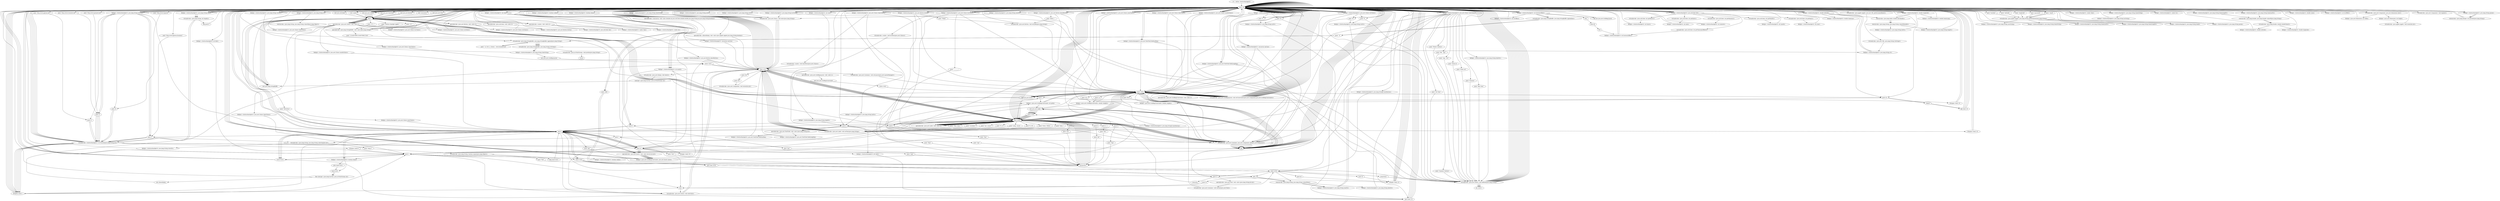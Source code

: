 digraph "" {
    "r0 := @this: SolsticeDaylight25"
    "load.r r0"
    "r0 := @this: SolsticeDaylight25"->"load.r r0";
    "new java.awt.Font"
    "load.r r0"->"new java.awt.Font";
    "dup1.r"
    "new java.awt.Font"->"dup1.r";
    "push \"Helvetica\""
    "dup1.r"->"push \"Helvetica\"";
    "push 0"
    "push \"Helvetica\""->"push 0";
    "push 12"
    "push 0"->"push 12";
    "specialinvoke <java.awt.Font: void <init>(java.lang.String,int,int)>"
    "push 12"->"specialinvoke <java.awt.Font: void <init>(java.lang.String,int,int)>";
    "virtualinvoke <java.awt.Container: void setFont(java.awt.Font)>"
    "specialinvoke <java.awt.Font: void <init>(java.lang.String,int,int)>"->"virtualinvoke <java.awt.Container: void setFont(java.awt.Font)>";
    "virtualinvoke <java.awt.Container: void setFont(java.awt.Font)>"->"load.r r0";
    "load.r r0"->"load.r r0";
    "push \"email\""
    "load.r r0"->"push \"email\"";
    "virtualinvoke <java.applet.Applet: java.lang.String getParameter(java.lang.String)>"
    "push \"email\""->"virtualinvoke <java.applet.Applet: java.lang.String getParameter(java.lang.String)>";
    "fieldput <SolsticeDaylight25: java.lang.String userString>"
    "virtualinvoke <java.applet.Applet: java.lang.String getParameter(java.lang.String)>"->"fieldput <SolsticeDaylight25: java.lang.String userString>";
    "fieldput <SolsticeDaylight25: java.lang.String userString>"->"load.r r0";
    "load.r r0"->"load.r r0";
    "push \"location\""
    "load.r r0"->"push \"location\"";
    "push \"location\""->"virtualinvoke <java.applet.Applet: java.lang.String getParameter(java.lang.String)>";
    "fieldput <SolsticeDaylight25: java.lang.String homeString>"
    "virtualinvoke <java.applet.Applet: java.lang.String getParameter(java.lang.String)>"->"fieldput <SolsticeDaylight25: java.lang.String homeString>";
    "fieldput <SolsticeDaylight25: java.lang.String homeString>"->"load.r r0";
    "load.r r0"->"load.r r0";
    "push \"latitude\""
    "load.r r0"->"push \"latitude\"";
    "push \"latitude\""->"virtualinvoke <java.applet.Applet: java.lang.String getParameter(java.lang.String)>";
    "fieldput <SolsticeDaylight25: java.lang.String homeLatStr>"
    "virtualinvoke <java.applet.Applet: java.lang.String getParameter(java.lang.String)>"->"fieldput <SolsticeDaylight25: java.lang.String homeLatStr>";
    "fieldput <SolsticeDaylight25: java.lang.String homeLatStr>"->"load.r r0";
    "load.r r0"->"load.r r0";
    "push \"longitude\""
    "load.r r0"->"push \"longitude\"";
    "push \"longitude\""->"virtualinvoke <java.applet.Applet: java.lang.String getParameter(java.lang.String)>";
    "fieldput <SolsticeDaylight25: java.lang.String homeLongStr>"
    "virtualinvoke <java.applet.Applet: java.lang.String getParameter(java.lang.String)>"->"fieldput <SolsticeDaylight25: java.lang.String homeLongStr>";
    "fieldput <SolsticeDaylight25: java.lang.String homeLongStr>"->"load.r r0";
    "load.r r0"->"load.r r0";
    "virtualinvoke <java.applet.Applet: java.net.URL getDocumentBase()>"
    "load.r r0"->"virtualinvoke <java.applet.Applet: java.net.URL getDocumentBase()>";
    "virtualinvoke <java.net.URL: java.lang.String toString()>"
    "virtualinvoke <java.applet.Applet: java.net.URL getDocumentBase()>"->"virtualinvoke <java.net.URL: java.lang.String toString()>";
    "fieldput <SolsticeDaylight25: java.lang.String str>"
    "virtualinvoke <java.net.URL: java.lang.String toString()>"->"fieldput <SolsticeDaylight25: java.lang.String str>";
    "fieldput <SolsticeDaylight25: java.lang.String str>"->"load.r r0";
    "new java.lang.StringBuffer"
    "load.r r0"->"new java.lang.StringBuffer";
    "new java.lang.StringBuffer"->"dup1.r";
    "dup1.r"->"load.r r0";
    "fieldget <SolsticeDaylight25: java.lang.String str>"
    "load.r r0"->"fieldget <SolsticeDaylight25: java.lang.String str>";
    "staticinvoke <java.lang.String: java.lang.String valueOf(java.lang.Object)>"
    "fieldget <SolsticeDaylight25: java.lang.String str>"->"staticinvoke <java.lang.String: java.lang.String valueOf(java.lang.Object)>";
    "specialinvoke <java.lang.StringBuffer: void <init>(java.lang.String)>"
    "staticinvoke <java.lang.String: java.lang.String valueOf(java.lang.Object)>"->"specialinvoke <java.lang.StringBuffer: void <init>(java.lang.String)>";
    "push \"1234567890123456789012345\""
    "specialinvoke <java.lang.StringBuffer: void <init>(java.lang.String)>"->"push \"1234567890123456789012345\"";
    "virtualinvoke <java.lang.StringBuffer: java.lang.StringBuffer append(java.lang.String)>"
    "push \"1234567890123456789012345\""->"virtualinvoke <java.lang.StringBuffer: java.lang.StringBuffer append(java.lang.String)>";
    "virtualinvoke <java.lang.StringBuffer: java.lang.String toString()>"
    "virtualinvoke <java.lang.StringBuffer: java.lang.StringBuffer append(java.lang.String)>"->"virtualinvoke <java.lang.StringBuffer: java.lang.String toString()>";
    "virtualinvoke <java.lang.StringBuffer: java.lang.String toString()>"->"fieldput <SolsticeDaylight25: java.lang.String str>";
    "fieldput <SolsticeDaylight25: java.lang.String str>"->"load.r r0";
    "load.r r0"->"load.r r0";
    "load.r r0"->"fieldget <SolsticeDaylight25: java.lang.String str>";
    "fieldget <SolsticeDaylight25: java.lang.String str>"->"push 0";
    "push 27"
    "push 0"->"push 27";
    "virtualinvoke <java.lang.String: java.lang.String substring(int,int)>"
    "push 27"->"virtualinvoke <java.lang.String: java.lang.String substring(int,int)>";
    "fieldput <SolsticeDaylight25: java.lang.String wwwStr>"
    "virtualinvoke <java.lang.String: java.lang.String substring(int,int)>"->"fieldput <SolsticeDaylight25: java.lang.String wwwStr>";
    "fieldput <SolsticeDaylight25: java.lang.String wwwStr>"->"load.r r0";
    "new java.util.Date"
    "load.r r0"->"new java.util.Date";
    "new java.util.Date"->"dup1.r";
    "specialinvoke <java.util.Date: void <init>()>"
    "dup1.r"->"specialinvoke <java.util.Date: void <init>()>";
    "fieldput <SolsticeDaylight25: java.util.Date dat>"
    "specialinvoke <java.util.Date: void <init>()>"->"fieldput <SolsticeDaylight25: java.util.Date dat>";
    "fieldput <SolsticeDaylight25: java.util.Date dat>"->"load.r r0";
    "load.r r0"->"load.r r0";
    "fieldget <SolsticeDaylight25: java.util.Date dat>"
    "load.r r0"->"fieldget <SolsticeDaylight25: java.util.Date dat>";
    "virtualinvoke <java.util.Date: int getHours()>"
    "fieldget <SolsticeDaylight25: java.util.Date dat>"->"virtualinvoke <java.util.Date: int getHours()>";
    "fieldput <SolsticeDaylight25: int hours>"
    "virtualinvoke <java.util.Date: int getHours()>"->"fieldput <SolsticeDaylight25: int hours>";
    "fieldput <SolsticeDaylight25: int hours>"->"load.r r0";
    "load.r r0"->"load.r r0";
    "load.r r0"->"fieldget <SolsticeDaylight25: java.util.Date dat>";
    "virtualinvoke <java.util.Date: int getMinutes()>"
    "fieldget <SolsticeDaylight25: java.util.Date dat>"->"virtualinvoke <java.util.Date: int getMinutes()>";
    "fieldput <SolsticeDaylight25: int minutes>"
    "virtualinvoke <java.util.Date: int getMinutes()>"->"fieldput <SolsticeDaylight25: int minutes>";
    "fieldput <SolsticeDaylight25: int minutes>"->"load.r r0";
    "load.r r0"->"load.r r0";
    "load.r r0"->"fieldget <SolsticeDaylight25: java.util.Date dat>";
    "virtualinvoke <java.util.Date: int getDate()>"
    "fieldget <SolsticeDaylight25: java.util.Date dat>"->"virtualinvoke <java.util.Date: int getDate()>";
    "fieldput <SolsticeDaylight25: int date>"
    "virtualinvoke <java.util.Date: int getDate()>"->"fieldput <SolsticeDaylight25: int date>";
    "fieldput <SolsticeDaylight25: int date>"->"load.r r0";
    "load.r r0"->"load.r r0";
    "load.r r0"->"fieldget <SolsticeDaylight25: java.util.Date dat>";
    "virtualinvoke <java.util.Date: int getMonth()>"
    "fieldget <SolsticeDaylight25: java.util.Date dat>"->"virtualinvoke <java.util.Date: int getMonth()>";
    "fieldput <SolsticeDaylight25: int month>"
    "virtualinvoke <java.util.Date: int getMonth()>"->"fieldput <SolsticeDaylight25: int month>";
    "fieldput <SolsticeDaylight25: int month>"->"load.r r0";
    "load.r r0"->"load.r r0";
    "load.r r0"->"fieldget <SolsticeDaylight25: java.util.Date dat>";
    "virtualinvoke <java.util.Date: int getYear()>"
    "fieldget <SolsticeDaylight25: java.util.Date dat>"->"virtualinvoke <java.util.Date: int getYear()>";
    "fieldput <SolsticeDaylight25: int year>"
    "virtualinvoke <java.util.Date: int getYear()>"->"fieldput <SolsticeDaylight25: int year>";
    "fieldput <SolsticeDaylight25: int year>"->"load.r r0";
    "fieldget <SolsticeDaylight25: int month>"
    "load.r r0"->"fieldget <SolsticeDaylight25: int month>";
    "push 10"
    "fieldget <SolsticeDaylight25: int month>"->"push 10";
    "ifcmpgt.i load.r r0"
    "push 10"->"ifcmpgt.i load.r r0";
    "ifcmpgt.i load.r r0"->"load.r r0";
    "load.r r0"->"fieldget <SolsticeDaylight25: int month>";
    "push 3"
    "fieldget <SolsticeDaylight25: int month>"->"push 3";
    "ifcmpge.i load.r r0"
    "push 3"->"ifcmpge.i load.r r0";
    "ifcmpge.i load.r r0"->"load.r r0";
    "load.r r0"->"push 10";
    "fieldput <SolsticeDaylight25: int start>"
    "push 10"->"fieldput <SolsticeDaylight25: int start>";
    "goto load.r r0"
    "fieldput <SolsticeDaylight25: int start>"->"goto load.r r0";
    "goto load.r r0"->"load.r r0";
    "load.r r0"->"load.r r0";
    "load.r r0"->"fieldget <SolsticeDaylight25: java.util.Date dat>";
    "virtualinvoke <java.util.Date: int getTimezoneOffset()>"
    "fieldget <SolsticeDaylight25: java.util.Date dat>"->"virtualinvoke <java.util.Date: int getTimezoneOffset()>";
    "fieldput <SolsticeDaylight25: int browserOffset>"
    "virtualinvoke <java.util.Date: int getTimezoneOffset()>"->"fieldput <SolsticeDaylight25: int browserOffset>";
    "fieldput <SolsticeDaylight25: int browserOffset>"->"load.r r0";
    "load.r r0"->"load.r r0";
    "fieldget <SolsticeDaylight25: int browserOffset>"
    "load.r r0"->"fieldget <SolsticeDaylight25: int browserOffset>";
    "neg.i"
    "fieldget <SolsticeDaylight25: int browserOffset>"->"neg.i";
    "push 60"
    "neg.i"->"push 60";
    "div.i"
    "push 60"->"div.i";
    "div.i"->"fieldput <SolsticeDaylight25: int browserOffset>";
    "fieldput <SolsticeDaylight25: int browserOffset>"->"load.r r0";
    "load.r r0"->"load.r r0";
    "load.r r0"->"fieldget <SolsticeDaylight25: int browserOffset>";
    "fieldput <SolsticeDaylight25: int locOffset>"
    "fieldget <SolsticeDaylight25: int browserOffset>"->"fieldput <SolsticeDaylight25: int locOffset>";
    "fieldput <SolsticeDaylight25: int locOffset>"->"load.r r0";
    "load.r r0"->"new java.lang.StringBuffer";
    "new java.lang.StringBuffer"->"dup1.r";
    "push \"UT \""
    "dup1.r"->"push \"UT \"";
    "push \"UT \""->"specialinvoke <java.lang.StringBuffer: void <init>(java.lang.String)>";
    "specialinvoke <java.lang.StringBuffer: void <init>(java.lang.String)>"->"load.r r0";
    "load.r r0"->"fieldget <SolsticeDaylight25: int browserOffset>";
    "virtualinvoke <java.lang.StringBuffer: java.lang.StringBuffer append(int)>"
    "fieldget <SolsticeDaylight25: int browserOffset>"->"virtualinvoke <java.lang.StringBuffer: java.lang.StringBuffer append(int)>";
    "push \" h\""
    "virtualinvoke <java.lang.StringBuffer: java.lang.StringBuffer append(int)>"->"push \" h\"";
    "push \" h\""->"virtualinvoke <java.lang.StringBuffer: java.lang.StringBuffer append(java.lang.String)>";
    "virtualinvoke <java.lang.StringBuffer: java.lang.StringBuffer append(java.lang.String)>"->"virtualinvoke <java.lang.StringBuffer: java.lang.String toString()>";
    "fieldput <SolsticeDaylight25: java.lang.String timeString>"
    "virtualinvoke <java.lang.StringBuffer: java.lang.String toString()>"->"fieldput <SolsticeDaylight25: java.lang.String timeString>";
    "fieldput <SolsticeDaylight25: java.lang.String timeString>"->"load.r r0";
    "load.r r0"->"fieldget <SolsticeDaylight25: int browserOffset>";
    "ifle new java.awt.GridBagLayout"
    "fieldget <SolsticeDaylight25: int browserOffset>"->"ifle new java.awt.GridBagLayout";
    "ifle new java.awt.GridBagLayout"->"load.r r0";
    "load.r r0"->"new java.lang.StringBuffer";
    "new java.lang.StringBuffer"->"dup1.r";
    "push \"UT +\""
    "dup1.r"->"push \"UT +\"";
    "push \"UT +\""->"specialinvoke <java.lang.StringBuffer: void <init>(java.lang.String)>";
    "specialinvoke <java.lang.StringBuffer: void <init>(java.lang.String)>"->"load.r r0";
    "load.r r0"->"fieldget <SolsticeDaylight25: int browserOffset>";
    "fieldget <SolsticeDaylight25: int browserOffset>"->"virtualinvoke <java.lang.StringBuffer: java.lang.StringBuffer append(int)>";
    "virtualinvoke <java.lang.StringBuffer: java.lang.StringBuffer append(int)>"->"push \" h\"";
    "push \" h\""->"virtualinvoke <java.lang.StringBuffer: java.lang.StringBuffer append(java.lang.String)>";
    "virtualinvoke <java.lang.StringBuffer: java.lang.StringBuffer append(java.lang.String)>"->"virtualinvoke <java.lang.StringBuffer: java.lang.String toString()>";
    "virtualinvoke <java.lang.StringBuffer: java.lang.String toString()>"->"fieldput <SolsticeDaylight25: java.lang.String timeString>";
    "new java.awt.GridBagLayout"
    "fieldput <SolsticeDaylight25: java.lang.String timeString>"->"new java.awt.GridBagLayout";
    "store.r $r31"
    "new java.awt.GridBagLayout"->"store.r $r31";
    "load.r $r31"
    "store.r $r31"->"load.r $r31";
    "specialinvoke <java.awt.GridBagLayout: void <init>()>"
    "load.r $r31"->"specialinvoke <java.awt.GridBagLayout: void <init>()>";
    "new java.awt.GridBagConstraints"
    "specialinvoke <java.awt.GridBagLayout: void <init>()>"->"new java.awt.GridBagConstraints";
    "store.r $r32"
    "new java.awt.GridBagConstraints"->"store.r $r32";
    "load.r $r32"
    "store.r $r32"->"load.r $r32";
    "specialinvoke <java.awt.GridBagConstraints: void <init>()>"
    "load.r $r32"->"specialinvoke <java.awt.GridBagConstraints: void <init>()>";
    "specialinvoke <java.awt.GridBagConstraints: void <init>()>"->"load.r r0";
    "load.r r0"->"load.r $r31";
    "virtualinvoke <java.awt.Container: void setLayout(java.awt.LayoutManager)>"
    "load.r $r31"->"virtualinvoke <java.awt.Container: void setLayout(java.awt.LayoutManager)>";
    "virtualinvoke <java.awt.Container: void setLayout(java.awt.LayoutManager)>"->"load.r $r32";
    "push 1.0"
    "load.r $r32"->"push 1.0";
    "fieldput <java.awt.GridBagConstraints: double weightx>"
    "push 1.0"->"fieldput <java.awt.GridBagConstraints: double weightx>";
    "fieldput <java.awt.GridBagConstraints: double weightx>"->"load.r $r32";
    "push 0.0"
    "load.r $r32"->"push 0.0";
    "fieldput <java.awt.GridBagConstraints: double weighty>"
    "push 0.0"->"fieldput <java.awt.GridBagConstraints: double weighty>";
    "fieldput <java.awt.GridBagConstraints: double weighty>"->"load.r $r32";
    "new java.awt.Insets"
    "load.r $r32"->"new java.awt.Insets";
    "new java.awt.Insets"->"dup1.r";
    "push 2"
    "dup1.r"->"push 2";
    "push 2"->"push 0";
    "push 0"->"push 0";
    "push 0"->"push 0";
    "specialinvoke <java.awt.Insets: void <init>(int,int,int,int)>"
    "push 0"->"specialinvoke <java.awt.Insets: void <init>(int,int,int,int)>";
    "fieldput <java.awt.GridBagConstraints: java.awt.Insets insets>"
    "specialinvoke <java.awt.Insets: void <init>(int,int,int,int)>"->"fieldput <java.awt.GridBagConstraints: java.awt.Insets insets>";
    "new java.awt.Label"
    "fieldput <java.awt.GridBagConstraints: java.awt.Insets insets>"->"new java.awt.Label";
    "store.r $r34"
    "new java.awt.Label"->"store.r $r34";
    "load.r $r34"
    "store.r $r34"->"load.r $r34";
    "specialinvoke <java.awt.Label: void <init>()>"
    "load.r $r34"->"specialinvoke <java.awt.Label: void <init>()>";
    "specialinvoke <java.awt.Label: void <init>()>"->"load.r $r34";
    "push \"Time Zone\""
    "load.r $r34"->"push \"Time Zone\"";
    "virtualinvoke <java.awt.Label: void setText(java.lang.String)>"
    "push \"Time Zone\""->"virtualinvoke <java.awt.Label: void setText(java.lang.String)>";
    "virtualinvoke <java.awt.Label: void setText(java.lang.String)>"->"load.r $r31";
    "load.r $r31"->"load.r $r34";
    "load.r $r34"->"load.r $r32";
    "virtualinvoke <java.awt.GridBagLayout: void setConstraints(java.awt.Component,java.awt.GridBagConstraints)>"
    "load.r $r32"->"virtualinvoke <java.awt.GridBagLayout: void setConstraints(java.awt.Component,java.awt.GridBagConstraints)>";
    "virtualinvoke <java.awt.GridBagLayout: void setConstraints(java.awt.Component,java.awt.GridBagConstraints)>"->"load.r r0";
    "load.r r0"->"load.r $r34";
    "virtualinvoke <java.awt.Container: java.awt.Component add(java.awt.Component)>"
    "load.r $r34"->"virtualinvoke <java.awt.Container: java.awt.Component add(java.awt.Component)>";
    "pop"
    "virtualinvoke <java.awt.Container: java.awt.Component add(java.awt.Component)>"->"pop";
    "pop"->"new java.awt.Label";
    "new java.awt.Label"->"store.r $r34";
    "store.r $r34"->"load.r $r34";
    "load.r $r34"->"specialinvoke <java.awt.Label: void <init>()>";
    "specialinvoke <java.awt.Label: void <init>()>"->"load.r $r34";
    "push \"Location\""
    "load.r $r34"->"push \"Location\"";
    "push \"Location\""->"virtualinvoke <java.awt.Label: void setText(java.lang.String)>";
    "virtualinvoke <java.awt.Label: void setText(java.lang.String)>"->"load.r $r31";
    "load.r $r31"->"load.r $r34";
    "load.r $r34"->"load.r $r32";
    "load.r $r32"->"virtualinvoke <java.awt.GridBagLayout: void setConstraints(java.awt.Component,java.awt.GridBagConstraints)>";
    "virtualinvoke <java.awt.GridBagLayout: void setConstraints(java.awt.Component,java.awt.GridBagConstraints)>"->"load.r r0";
    "load.r r0"->"load.r $r34";
    "load.r $r34"->"virtualinvoke <java.awt.Container: java.awt.Component add(java.awt.Component)>";
    "virtualinvoke <java.awt.Container: java.awt.Component add(java.awt.Component)>"->"pop";
    "pop"->"load.r $r32";
    "push 10.0"
    "load.r $r32"->"push 10.0";
    "push 10.0"->"fieldput <java.awt.GridBagConstraints: double weightx>";
    "fieldput <java.awt.GridBagConstraints: double weightx>"->"new java.awt.Label";
    "new java.awt.Label"->"store.r $r34";
    "store.r $r34"->"load.r $r34";
    "load.r $r34"->"specialinvoke <java.awt.Label: void <init>()>";
    "specialinvoke <java.awt.Label: void <init>()>"->"load.r $r34";
    "push \"Lat.: xx.xx\""
    "load.r $r34"->"push \"Lat.: xx.xx\"";
    "push \"Lat.: xx.xx\""->"virtualinvoke <java.awt.Label: void setText(java.lang.String)>";
    "virtualinvoke <java.awt.Label: void setText(java.lang.String)>"->"load.r $r31";
    "load.r $r31"->"load.r $r34";
    "load.r $r34"->"load.r $r32";
    "load.r $r32"->"virtualinvoke <java.awt.GridBagLayout: void setConstraints(java.awt.Component,java.awt.GridBagConstraints)>";
    "virtualinvoke <java.awt.GridBagLayout: void setConstraints(java.awt.Component,java.awt.GridBagConstraints)>"->"load.r r0";
    "load.r r0"->"load.r $r34";
    "load.r $r34"->"virtualinvoke <java.awt.Container: java.awt.Component add(java.awt.Component)>";
    "virtualinvoke <java.awt.Container: java.awt.Component add(java.awt.Component)>"->"pop";
    "pop"->"new java.awt.Label";
    "new java.awt.Label"->"store.r $r34";
    "store.r $r34"->"load.r $r34";
    "load.r $r34"->"specialinvoke <java.awt.Label: void <init>()>";
    "specialinvoke <java.awt.Label: void <init>()>"->"load.r $r34";
    "push \"N / S\""
    "load.r $r34"->"push \"N / S\"";
    "push \"N / S\""->"virtualinvoke <java.awt.Label: void setText(java.lang.String)>";
    "virtualinvoke <java.awt.Label: void setText(java.lang.String)>"->"load.r $r31";
    "load.r $r31"->"load.r $r34";
    "load.r $r34"->"load.r $r32";
    "load.r $r32"->"virtualinvoke <java.awt.GridBagLayout: void setConstraints(java.awt.Component,java.awt.GridBagConstraints)>";
    "virtualinvoke <java.awt.GridBagLayout: void setConstraints(java.awt.Component,java.awt.GridBagConstraints)>"->"load.r r0";
    "load.r r0"->"load.r $r34";
    "load.r $r34"->"virtualinvoke <java.awt.Container: java.awt.Component add(java.awt.Component)>";
    "virtualinvoke <java.awt.Container: java.awt.Component add(java.awt.Component)>"->"pop";
    "pop"->"new java.awt.Label";
    "new java.awt.Label"->"store.r $r34";
    "store.r $r34"->"load.r $r34";
    "load.r $r34"->"specialinvoke <java.awt.Label: void <init>()>";
    "specialinvoke <java.awt.Label: void <init>()>"->"load.r $r34";
    "push \"Long.: xx.xx\""
    "load.r $r34"->"push \"Long.: xx.xx\"";
    "push \"Long.: xx.xx\""->"virtualinvoke <java.awt.Label: void setText(java.lang.String)>";
    "virtualinvoke <java.awt.Label: void setText(java.lang.String)>"->"load.r $r31";
    "load.r $r31"->"load.r $r34";
    "load.r $r34"->"load.r $r32";
    "load.r $r32"->"virtualinvoke <java.awt.GridBagLayout: void setConstraints(java.awt.Component,java.awt.GridBagConstraints)>";
    "virtualinvoke <java.awt.GridBagLayout: void setConstraints(java.awt.Component,java.awt.GridBagConstraints)>"->"load.r r0";
    "load.r r0"->"load.r $r34";
    "load.r $r34"->"virtualinvoke <java.awt.Container: java.awt.Component add(java.awt.Component)>";
    "virtualinvoke <java.awt.Container: java.awt.Component add(java.awt.Component)>"->"pop";
    "pop"->"new java.awt.Label";
    "new java.awt.Label"->"store.r $r34";
    "store.r $r34"->"load.r $r34";
    "load.r $r34"->"specialinvoke <java.awt.Label: void <init>()>";
    "specialinvoke <java.awt.Label: void <init>()>"->"load.r $r34";
    "push \"E / W\""
    "load.r $r34"->"push \"E / W\"";
    "push \"E / W\""->"virtualinvoke <java.awt.Label: void setText(java.lang.String)>";
    "virtualinvoke <java.awt.Label: void setText(java.lang.String)>"->"load.r $r31";
    "load.r $r31"->"load.r $r34";
    "load.r $r34"->"load.r $r32";
    "load.r $r32"->"virtualinvoke <java.awt.GridBagLayout: void setConstraints(java.awt.Component,java.awt.GridBagConstraints)>";
    "virtualinvoke <java.awt.GridBagLayout: void setConstraints(java.awt.Component,java.awt.GridBagConstraints)>"->"load.r r0";
    "load.r r0"->"load.r $r34";
    "load.r $r34"->"virtualinvoke <java.awt.Container: java.awt.Component add(java.awt.Component)>";
    "virtualinvoke <java.awt.Container: java.awt.Component add(java.awt.Component)>"->"pop";
    "pop"->"new java.awt.Label";
    "new java.awt.Label"->"store.r $r34";
    "store.r $r34"->"load.r $r34";
    "load.r $r34"->"specialinvoke <java.awt.Label: void <init>()>";
    "specialinvoke <java.awt.Label: void <init>()>"->"load.r $r34";
    "push \"Draw / Write\""
    "load.r $r34"->"push \"Draw / Write\"";
    "push \"Draw / Write\""->"virtualinvoke <java.awt.Label: void setText(java.lang.String)>";
    "virtualinvoke <java.awt.Label: void setText(java.lang.String)>"->"load.r $r31";
    "load.r $r31"->"load.r $r34";
    "load.r $r34"->"load.r $r32";
    "load.r $r32"->"virtualinvoke <java.awt.GridBagLayout: void setConstraints(java.awt.Component,java.awt.GridBagConstraints)>";
    "virtualinvoke <java.awt.GridBagLayout: void setConstraints(java.awt.Component,java.awt.GridBagConstraints)>"->"load.r r0";
    "load.r r0"->"load.r $r34";
    "load.r $r34"->"virtualinvoke <java.awt.Container: java.awt.Component add(java.awt.Component)>";
    "virtualinvoke <java.awt.Container: java.awt.Component add(java.awt.Component)>"->"pop";
    "pop"->"load.r $r32";
    "push 1"
    "load.r $r32"->"push 1";
    "fieldput <java.awt.GridBagConstraints: int gridy>"
    "push 1"->"fieldput <java.awt.GridBagConstraints: int gridy>";
    "fieldput <java.awt.GridBagConstraints: int gridy>"->"load.r $r32";
    "load.r $r32"->"new java.awt.Insets";
    "new java.awt.Insets"->"dup1.r";
    "dup1.r"->"push 0";
    "push 0"->"push 10";
    "push 10"->"push 0";
    "push 0"->"push 0";
    "push 0"->"specialinvoke <java.awt.Insets: void <init>(int,int,int,int)>";
    "specialinvoke <java.awt.Insets: void <init>(int,int,int,int)>"->"fieldput <java.awt.GridBagConstraints: java.awt.Insets insets>";
    "fieldput <java.awt.GridBagConstraints: java.awt.Insets insets>"->"load.r r0";
    "new sunloc"
    "load.r r0"->"new sunloc";
    "new sunloc"->"dup1.r";
    "specialinvoke <sunloc: void <init>()>"
    "dup1.r"->"specialinvoke <sunloc: void <init>()>";
    "fieldput <SolsticeDaylight25: sunloc time>"
    "specialinvoke <sunloc: void <init>()>"->"fieldput <SolsticeDaylight25: sunloc time>";
    "fieldput <SolsticeDaylight25: sunloc time>"->"load.r r0";
    "new java.awt.Choice"
    "load.r r0"->"new java.awt.Choice";
    "new java.awt.Choice"->"dup1.r";
    "specialinvoke <java.awt.Choice: void <init>()>"
    "dup1.r"->"specialinvoke <java.awt.Choice: void <init>()>";
    "fieldput <SolsticeDaylight25: java.awt.Choice timeChoice>"
    "specialinvoke <java.awt.Choice: void <init>()>"->"fieldput <SolsticeDaylight25: java.awt.Choice timeChoice>";
    "fieldput <SolsticeDaylight25: java.awt.Choice timeChoice>"->"load.r r0";
    "fieldget <SolsticeDaylight25: sunloc time>"
    "load.r r0"->"fieldget <SolsticeDaylight25: sunloc time>";
    "fieldget <SolsticeDaylight25: sunloc time>"->"load.r r0";
    "fieldget <SolsticeDaylight25: java.awt.Choice timeChoice>"
    "load.r r0"->"fieldget <SolsticeDaylight25: java.awt.Choice timeChoice>";
    "virtualinvoke <sunloc: void timeMenu(java.awt.Choice)>"
    "fieldget <SolsticeDaylight25: java.awt.Choice timeChoice>"->"virtualinvoke <sunloc: void timeMenu(java.awt.Choice)>";
    "virtualinvoke <sunloc: void timeMenu(java.awt.Choice)>"->"load.r $r31";
    "load.r $r31"->"load.r r0";
    "load.r r0"->"fieldget <SolsticeDaylight25: java.awt.Choice timeChoice>";
    "fieldget <SolsticeDaylight25: java.awt.Choice timeChoice>"->"load.r $r32";
    "load.r $r32"->"virtualinvoke <java.awt.GridBagLayout: void setConstraints(java.awt.Component,java.awt.GridBagConstraints)>";
    "virtualinvoke <java.awt.GridBagLayout: void setConstraints(java.awt.Component,java.awt.GridBagConstraints)>"->"load.r r0";
    "load.r r0"->"fieldget <SolsticeDaylight25: java.awt.Choice timeChoice>";
    "fieldget <SolsticeDaylight25: java.awt.Choice timeChoice>"->"load.r r0";
    "fieldget <SolsticeDaylight25: java.lang.String timeString>"
    "load.r r0"->"fieldget <SolsticeDaylight25: java.lang.String timeString>";
    "virtualinvoke <java.awt.Choice: void select(java.lang.String)>"
    "fieldget <SolsticeDaylight25: java.lang.String timeString>"->"virtualinvoke <java.awt.Choice: void select(java.lang.String)>";
    "virtualinvoke <java.awt.Choice: void select(java.lang.String)>"->"load.r r0";
    "load.r r0"->"load.r r0";
    "load.r r0"->"fieldget <SolsticeDaylight25: java.awt.Choice timeChoice>";
    "fieldget <SolsticeDaylight25: java.awt.Choice timeChoice>"->"virtualinvoke <java.awt.Container: java.awt.Component add(java.awt.Component)>";
    "virtualinvoke <java.awt.Container: java.awt.Component add(java.awt.Component)>"->"pop";
    "pop"->"load.r $r32";
    "load.r $r32"->"new java.awt.Insets";
    "new java.awt.Insets"->"dup1.r";
    "dup1.r"->"push 0";
    "push 0"->"push 0";
    "push 0"->"push 0";
    "push 0"->"push 0";
    "push 0"->"specialinvoke <java.awt.Insets: void <init>(int,int,int,int)>";
    "specialinvoke <java.awt.Insets: void <init>(int,int,int,int)>"->"fieldput <java.awt.GridBagConstraints: java.awt.Insets insets>";
    "fieldput <java.awt.GridBagConstraints: java.awt.Insets insets>"->"load.r r0";
    "load.r r0"->"new sunloc";
    "new sunloc"->"dup1.r";
    "dup1.r"->"specialinvoke <sunloc: void <init>()>";
    "fieldput <SolsticeDaylight25: sunloc loc>"
    "specialinvoke <sunloc: void <init>()>"->"fieldput <SolsticeDaylight25: sunloc loc>";
    "fieldput <SolsticeDaylight25: sunloc loc>"->"load.r r0";
    "load.r r0"->"new java.awt.Choice";
    "new java.awt.Choice"->"dup1.r";
    "dup1.r"->"specialinvoke <java.awt.Choice: void <init>()>";
    "fieldput <SolsticeDaylight25: java.awt.Choice locChoice>"
    "specialinvoke <java.awt.Choice: void <init>()>"->"fieldput <SolsticeDaylight25: java.awt.Choice locChoice>";
    "fieldput <SolsticeDaylight25: java.awt.Choice locChoice>"->"load.r r0";
    "load.r r0"->"load.r r0";
    "fieldget <SolsticeDaylight25: java.lang.String homeString>"
    "load.r r0"->"fieldget <SolsticeDaylight25: java.lang.String homeString>";
    "fieldput <SolsticeDaylight25: java.lang.String locString>"
    "fieldget <SolsticeDaylight25: java.lang.String homeString>"->"fieldput <SolsticeDaylight25: java.lang.String locString>";
    "fieldput <SolsticeDaylight25: java.lang.String locString>"->"load.r r0";
    "fieldget <SolsticeDaylight25: java.awt.Choice locChoice>"
    "load.r r0"->"fieldget <SolsticeDaylight25: java.awt.Choice locChoice>";
    "fieldget <SolsticeDaylight25: java.awt.Choice locChoice>"->"load.r r0";
    "fieldget <SolsticeDaylight25: java.lang.String locString>"
    "load.r r0"->"fieldget <SolsticeDaylight25: java.lang.String locString>";
    "virtualinvoke <java.awt.Choice: void addItem(java.lang.String)>"
    "fieldget <SolsticeDaylight25: java.lang.String locString>"->"virtualinvoke <java.awt.Choice: void addItem(java.lang.String)>";
    "virtualinvoke <java.awt.Choice: void addItem(java.lang.String)>"->"load.r r0";
    "load.r r0"->"fieldget <SolsticeDaylight25: java.awt.Choice locChoice>";
    "push \"_________\""
    "fieldget <SolsticeDaylight25: java.awt.Choice locChoice>"->"push \"_________\"";
    "push \"_________\""->"virtualinvoke <java.awt.Choice: void addItem(java.lang.String)>";
    "virtualinvoke <java.awt.Choice: void addItem(java.lang.String)>"->"load.r r0";
    "load.r r0"->"fieldget <SolsticeDaylight25: java.awt.Choice locChoice>";
    "fieldget <SolsticeDaylight25: java.awt.Choice locChoice>"->"load.r r0";
    "load.r r0"->"fieldget <SolsticeDaylight25: java.lang.String locString>";
    "fieldget <SolsticeDaylight25: java.lang.String locString>"->"virtualinvoke <java.awt.Choice: void select(java.lang.String)>";
    "virtualinvoke <java.awt.Choice: void select(java.lang.String)>"->"load.r r0";
    "fieldget <SolsticeDaylight25: sunloc loc>"
    "load.r r0"->"fieldget <SolsticeDaylight25: sunloc loc>";
    "fieldget <SolsticeDaylight25: sunloc loc>"->"load.r r0";
    "load.r r0"->"fieldget <SolsticeDaylight25: java.awt.Choice locChoice>";
    "virtualinvoke <sunloc: void locMenu(java.awt.Choice)>"
    "fieldget <SolsticeDaylight25: java.awt.Choice locChoice>"->"virtualinvoke <sunloc: void locMenu(java.awt.Choice)>";
    "virtualinvoke <sunloc: void locMenu(java.awt.Choice)>"->"load.r $r31";
    "load.r $r31"->"load.r r0";
    "load.r r0"->"fieldget <SolsticeDaylight25: java.awt.Choice locChoice>";
    "fieldget <SolsticeDaylight25: java.awt.Choice locChoice>"->"load.r $r32";
    "load.r $r32"->"virtualinvoke <java.awt.GridBagLayout: void setConstraints(java.awt.Component,java.awt.GridBagConstraints)>";
    "virtualinvoke <java.awt.GridBagLayout: void setConstraints(java.awt.Component,java.awt.GridBagConstraints)>"->"load.r r0";
    "load.r r0"->"load.r r0";
    "load.r r0"->"fieldget <SolsticeDaylight25: java.awt.Choice locChoice>";
    "fieldget <SolsticeDaylight25: java.awt.Choice locChoice>"->"virtualinvoke <java.awt.Container: java.awt.Component add(java.awt.Component)>";
    "virtualinvoke <java.awt.Container: java.awt.Component add(java.awt.Component)>"->"pop";
    "pop"->"load.r r0";
    "load.r r0"->"load.r r0";
    "fieldget <SolsticeDaylight25: java.lang.String homeLatStr>"
    "load.r r0"->"fieldget <SolsticeDaylight25: java.lang.String homeLatStr>";
    "staticinvoke <java.lang.Double: java.lang.Double valueOf(java.lang.String)>"
    "fieldget <SolsticeDaylight25: java.lang.String homeLatStr>"->"staticinvoke <java.lang.Double: java.lang.Double valueOf(java.lang.String)>";
    "virtualinvoke <java.lang.Double: double doubleValue()>"
    "staticinvoke <java.lang.Double: java.lang.Double valueOf(java.lang.String)>"->"virtualinvoke <java.lang.Double: double doubleValue()>";
    "fieldput <SolsticeDaylight25: double latitude>"
    "virtualinvoke <java.lang.Double: double doubleValue()>"->"fieldput <SolsticeDaylight25: double latitude>";
    "fieldput <SolsticeDaylight25: double latitude>"->"load.r r0";
    "load.r r0"->"load.r r0";
    "fieldget <SolsticeDaylight25: double latitude>"
    "load.r r0"->"fieldget <SolsticeDaylight25: double latitude>";
    "fieldput <SolsticeDaylight25: double homeLat>"
    "fieldget <SolsticeDaylight25: double latitude>"->"fieldput <SolsticeDaylight25: double homeLat>";
    "fieldput <SolsticeDaylight25: double homeLat>"->"load.r r0";
    "load.r r0"->"fieldget <SolsticeDaylight25: double latitude>";
    "fieldget <SolsticeDaylight25: double latitude>"->"push 0.0";
    "cmpg.d"
    "push 0.0"->"cmpg.d";
    "ifge load.r r0"
    "cmpg.d"->"ifge load.r r0";
    "ifge load.r r0"->"load.r r0";
    "push \"S\""
    "load.r r0"->"push \"S\"";
    "fieldput <SolsticeDaylight25: java.lang.String nsStr>"
    "push \"S\""->"fieldput <SolsticeDaylight25: java.lang.String nsStr>";
    "fieldput <SolsticeDaylight25: java.lang.String nsStr>"->"goto load.r r0";
    "goto load.r r0"->"load.r r0";
    "load.r r0"->"load.r r0";
    "fieldget <SolsticeDaylight25: java.lang.String homeLongStr>"
    "load.r r0"->"fieldget <SolsticeDaylight25: java.lang.String homeLongStr>";
    "fieldget <SolsticeDaylight25: java.lang.String homeLongStr>"->"staticinvoke <java.lang.Double: java.lang.Double valueOf(java.lang.String)>";
    "staticinvoke <java.lang.Double: java.lang.Double valueOf(java.lang.String)>"->"virtualinvoke <java.lang.Double: double doubleValue()>";
    "fieldput <SolsticeDaylight25: double longitude>"
    "virtualinvoke <java.lang.Double: double doubleValue()>"->"fieldput <SolsticeDaylight25: double longitude>";
    "fieldput <SolsticeDaylight25: double longitude>"->"load.r r0";
    "load.r r0"->"load.r r0";
    "fieldget <SolsticeDaylight25: double longitude>"
    "load.r r0"->"fieldget <SolsticeDaylight25: double longitude>";
    "fieldput <SolsticeDaylight25: double homeLong>"
    "fieldget <SolsticeDaylight25: double longitude>"->"fieldput <SolsticeDaylight25: double homeLong>";
    "fieldput <SolsticeDaylight25: double homeLong>"->"load.r r0";
    "load.r r0"->"fieldget <SolsticeDaylight25: double longitude>";
    "fieldget <SolsticeDaylight25: double longitude>"->"push 0.0";
    "push 0.0"->"cmpg.d";
    "cmpg.d"->"ifge load.r r0";
    "ifge load.r r0"->"load.r r0";
    "push \"W\""
    "load.r r0"->"push \"W\"";
    "fieldput <SolsticeDaylight25: java.lang.String ewStr>"
    "push \"W\""->"fieldput <SolsticeDaylight25: java.lang.String ewStr>";
    "fieldput <SolsticeDaylight25: java.lang.String ewStr>"->"goto load.r r0";
    "goto load.r r0"->"load.r r0";
    "load.r r0"->"load.r r0";
    "load.r r0"->"fieldget <SolsticeDaylight25: double latitude>";
    "staticinvoke <java.lang.Math: double abs(double)>"
    "fieldget <SolsticeDaylight25: double latitude>"->"staticinvoke <java.lang.Math: double abs(double)>";
    "staticinvoke <java.lang.String: java.lang.String valueOf(double)>"
    "staticinvoke <java.lang.Math: double abs(double)>"->"staticinvoke <java.lang.String: java.lang.String valueOf(double)>";
    "fieldput <SolsticeDaylight25: java.lang.String latStr>"
    "staticinvoke <java.lang.String: java.lang.String valueOf(double)>"->"fieldput <SolsticeDaylight25: java.lang.String latStr>";
    "fieldput <SolsticeDaylight25: java.lang.String latStr>"->"load.r r0";
    "new java.awt.TextField"
    "load.r r0"->"new java.awt.TextField";
    "new java.awt.TextField"->"dup1.r";
    "dup1.r"->"load.r r0";
    "fieldget <SolsticeDaylight25: java.lang.String latStr>"
    "load.r r0"->"fieldget <SolsticeDaylight25: java.lang.String latStr>";
    "push 4"
    "fieldget <SolsticeDaylight25: java.lang.String latStr>"->"push 4";
    "specialinvoke <java.awt.TextField: void <init>(java.lang.String,int)>"
    "push 4"->"specialinvoke <java.awt.TextField: void <init>(java.lang.String,int)>";
    "fieldput <SolsticeDaylight25: java.awt.TextField fieldLatDeg>"
    "specialinvoke <java.awt.TextField: void <init>(java.lang.String,int)>"->"fieldput <SolsticeDaylight25: java.awt.TextField fieldLatDeg>";
    "fieldput <SolsticeDaylight25: java.awt.TextField fieldLatDeg>"->"load.r $r31";
    "load.r $r31"->"load.r r0";
    "fieldget <SolsticeDaylight25: java.awt.TextField fieldLatDeg>"
    "load.r r0"->"fieldget <SolsticeDaylight25: java.awt.TextField fieldLatDeg>";
    "fieldget <SolsticeDaylight25: java.awt.TextField fieldLatDeg>"->"load.r $r32";
    "load.r $r32"->"virtualinvoke <java.awt.GridBagLayout: void setConstraints(java.awt.Component,java.awt.GridBagConstraints)>";
    "virtualinvoke <java.awt.GridBagLayout: void setConstraints(java.awt.Component,java.awt.GridBagConstraints)>"->"load.r r0";
    "load.r r0"->"load.r r0";
    "load.r r0"->"fieldget <SolsticeDaylight25: java.awt.TextField fieldLatDeg>";
    "fieldget <SolsticeDaylight25: java.awt.TextField fieldLatDeg>"->"virtualinvoke <java.awt.Container: java.awt.Component add(java.awt.Component)>";
    "virtualinvoke <java.awt.Container: java.awt.Component add(java.awt.Component)>"->"pop";
    "pop"->"load.r r0";
    "load.r r0"->"new java.awt.Choice";
    "new java.awt.Choice"->"dup1.r";
    "dup1.r"->"specialinvoke <java.awt.Choice: void <init>()>";
    "fieldput <SolsticeDaylight25: java.awt.Choice nsChoice>"
    "specialinvoke <java.awt.Choice: void <init>()>"->"fieldput <SolsticeDaylight25: java.awt.Choice nsChoice>";
    "fieldput <SolsticeDaylight25: java.awt.Choice nsChoice>"->"load.r r0";
    "fieldget <SolsticeDaylight25: java.awt.Choice nsChoice>"
    "load.r r0"->"fieldget <SolsticeDaylight25: java.awt.Choice nsChoice>";
    "push \"N\""
    "fieldget <SolsticeDaylight25: java.awt.Choice nsChoice>"->"push \"N\"";
    "push \"N\""->"virtualinvoke <java.awt.Choice: void addItem(java.lang.String)>";
    "virtualinvoke <java.awt.Choice: void addItem(java.lang.String)>"->"load.r r0";
    "load.r r0"->"fieldget <SolsticeDaylight25: java.awt.Choice nsChoice>";
    "fieldget <SolsticeDaylight25: java.awt.Choice nsChoice>"->"push \"S\"";
    "push \"S\""->"virtualinvoke <java.awt.Choice: void addItem(java.lang.String)>";
    "virtualinvoke <java.awt.Choice: void addItem(java.lang.String)>"->"load.r r0";
    "load.r r0"->"fieldget <SolsticeDaylight25: java.awt.Choice nsChoice>";
    "fieldget <SolsticeDaylight25: java.awt.Choice nsChoice>"->"load.r r0";
    "fieldget <SolsticeDaylight25: java.lang.String nsStr>"
    "load.r r0"->"fieldget <SolsticeDaylight25: java.lang.String nsStr>";
    "fieldget <SolsticeDaylight25: java.lang.String nsStr>"->"virtualinvoke <java.awt.Choice: void select(java.lang.String)>";
    "virtualinvoke <java.awt.Choice: void select(java.lang.String)>"->"load.r $r31";
    "load.r $r31"->"load.r r0";
    "load.r r0"->"fieldget <SolsticeDaylight25: java.awt.Choice nsChoice>";
    "fieldget <SolsticeDaylight25: java.awt.Choice nsChoice>"->"load.r $r32";
    "load.r $r32"->"virtualinvoke <java.awt.GridBagLayout: void setConstraints(java.awt.Component,java.awt.GridBagConstraints)>";
    "virtualinvoke <java.awt.GridBagLayout: void setConstraints(java.awt.Component,java.awt.GridBagConstraints)>"->"load.r r0";
    "load.r r0"->"load.r r0";
    "load.r r0"->"fieldget <SolsticeDaylight25: java.awt.Choice nsChoice>";
    "fieldget <SolsticeDaylight25: java.awt.Choice nsChoice>"->"virtualinvoke <java.awt.Container: java.awt.Component add(java.awt.Component)>";
    "virtualinvoke <java.awt.Container: java.awt.Component add(java.awt.Component)>"->"pop";
    "pop"->"load.r r0";
    "load.r r0"->"load.r r0";
    "load.r r0"->"fieldget <SolsticeDaylight25: double longitude>";
    "fieldget <SolsticeDaylight25: double longitude>"->"staticinvoke <java.lang.Math: double abs(double)>";
    "staticinvoke <java.lang.Math: double abs(double)>"->"staticinvoke <java.lang.String: java.lang.String valueOf(double)>";
    "fieldput <SolsticeDaylight25: java.lang.String longStr>"
    "staticinvoke <java.lang.String: java.lang.String valueOf(double)>"->"fieldput <SolsticeDaylight25: java.lang.String longStr>";
    "fieldput <SolsticeDaylight25: java.lang.String longStr>"->"load.r r0";
    "load.r r0"->"new java.awt.TextField";
    "new java.awt.TextField"->"dup1.r";
    "dup1.r"->"load.r r0";
    "fieldget <SolsticeDaylight25: java.lang.String longStr>"
    "load.r r0"->"fieldget <SolsticeDaylight25: java.lang.String longStr>";
    "fieldget <SolsticeDaylight25: java.lang.String longStr>"->"push 4";
    "push 4"->"specialinvoke <java.awt.TextField: void <init>(java.lang.String,int)>";
    "fieldput <SolsticeDaylight25: java.awt.TextField fieldLongDeg>"
    "specialinvoke <java.awt.TextField: void <init>(java.lang.String,int)>"->"fieldput <SolsticeDaylight25: java.awt.TextField fieldLongDeg>";
    "fieldput <SolsticeDaylight25: java.awt.TextField fieldLongDeg>"->"load.r $r31";
    "load.r $r31"->"load.r r0";
    "fieldget <SolsticeDaylight25: java.awt.TextField fieldLongDeg>"
    "load.r r0"->"fieldget <SolsticeDaylight25: java.awt.TextField fieldLongDeg>";
    "fieldget <SolsticeDaylight25: java.awt.TextField fieldLongDeg>"->"load.r $r32";
    "load.r $r32"->"virtualinvoke <java.awt.GridBagLayout: void setConstraints(java.awt.Component,java.awt.GridBagConstraints)>";
    "virtualinvoke <java.awt.GridBagLayout: void setConstraints(java.awt.Component,java.awt.GridBagConstraints)>"->"load.r r0";
    "load.r r0"->"load.r r0";
    "load.r r0"->"fieldget <SolsticeDaylight25: java.awt.TextField fieldLongDeg>";
    "fieldget <SolsticeDaylight25: java.awt.TextField fieldLongDeg>"->"virtualinvoke <java.awt.Container: java.awt.Component add(java.awt.Component)>";
    "virtualinvoke <java.awt.Container: java.awt.Component add(java.awt.Component)>"->"pop";
    "pop"->"load.r r0";
    "load.r r0"->"new java.awt.Choice";
    "new java.awt.Choice"->"dup1.r";
    "dup1.r"->"specialinvoke <java.awt.Choice: void <init>()>";
    "fieldput <SolsticeDaylight25: java.awt.Choice ewChoice>"
    "specialinvoke <java.awt.Choice: void <init>()>"->"fieldput <SolsticeDaylight25: java.awt.Choice ewChoice>";
    "fieldput <SolsticeDaylight25: java.awt.Choice ewChoice>"->"load.r r0";
    "fieldget <SolsticeDaylight25: java.awt.Choice ewChoice>"
    "load.r r0"->"fieldget <SolsticeDaylight25: java.awt.Choice ewChoice>";
    "push \"E\""
    "fieldget <SolsticeDaylight25: java.awt.Choice ewChoice>"->"push \"E\"";
    "push \"E\""->"virtualinvoke <java.awt.Choice: void addItem(java.lang.String)>";
    "virtualinvoke <java.awt.Choice: void addItem(java.lang.String)>"->"load.r r0";
    "load.r r0"->"fieldget <SolsticeDaylight25: java.awt.Choice ewChoice>";
    "fieldget <SolsticeDaylight25: java.awt.Choice ewChoice>"->"push \"W\"";
    "push \"W\""->"virtualinvoke <java.awt.Choice: void addItem(java.lang.String)>";
    "virtualinvoke <java.awt.Choice: void addItem(java.lang.String)>"->"load.r r0";
    "load.r r0"->"fieldget <SolsticeDaylight25: java.awt.Choice ewChoice>";
    "fieldget <SolsticeDaylight25: java.awt.Choice ewChoice>"->"load.r r0";
    "fieldget <SolsticeDaylight25: java.lang.String ewStr>"
    "load.r r0"->"fieldget <SolsticeDaylight25: java.lang.String ewStr>";
    "fieldget <SolsticeDaylight25: java.lang.String ewStr>"->"virtualinvoke <java.awt.Choice: void select(java.lang.String)>";
    "virtualinvoke <java.awt.Choice: void select(java.lang.String)>"->"load.r $r31";
    "load.r $r31"->"load.r r0";
    "load.r r0"->"fieldget <SolsticeDaylight25: java.awt.Choice ewChoice>";
    "fieldget <SolsticeDaylight25: java.awt.Choice ewChoice>"->"load.r $r32";
    "load.r $r32"->"virtualinvoke <java.awt.GridBagLayout: void setConstraints(java.awt.Component,java.awt.GridBagConstraints)>";
    "virtualinvoke <java.awt.GridBagLayout: void setConstraints(java.awt.Component,java.awt.GridBagConstraints)>"->"load.r r0";
    "load.r r0"->"load.r r0";
    "load.r r0"->"fieldget <SolsticeDaylight25: java.awt.Choice ewChoice>";
    "fieldget <SolsticeDaylight25: java.awt.Choice ewChoice>"->"virtualinvoke <java.awt.Container: java.awt.Component add(java.awt.Component)>";
    "virtualinvoke <java.awt.Container: java.awt.Component add(java.awt.Component)>"->"pop";
    "pop"->"load.r $r32";
    "load.r $r32"->"new java.awt.Insets";
    "new java.awt.Insets"->"dup1.r";
    "dup1.r"->"push 0";
    "push 0"->"push 0";
    "push 0"->"push 0";
    "push 0"->"push 10";
    "push 10"->"specialinvoke <java.awt.Insets: void <init>(int,int,int,int)>";
    "specialinvoke <java.awt.Insets: void <init>(int,int,int,int)>"->"fieldput <java.awt.GridBagConstraints: java.awt.Insets insets>";
    "fieldput <java.awt.GridBagConstraints: java.awt.Insets insets>"->"load.r r0";
    "load.r r0"->"new java.awt.Choice";
    "new java.awt.Choice"->"dup1.r";
    "dup1.r"->"specialinvoke <java.awt.Choice: void <init>()>";
    "fieldput <SolsticeDaylight25: java.awt.Choice viewChoice>"
    "specialinvoke <java.awt.Choice: void <init>()>"->"fieldput <SolsticeDaylight25: java.awt.Choice viewChoice>";
    "fieldput <SolsticeDaylight25: java.awt.Choice viewChoice>"->"load.r $r31";
    "load.r $r31"->"load.r r0";
    "fieldget <SolsticeDaylight25: java.awt.Choice viewChoice>"
    "load.r r0"->"fieldget <SolsticeDaylight25: java.awt.Choice viewChoice>";
    "fieldget <SolsticeDaylight25: java.awt.Choice viewChoice>"->"load.r $r32";
    "load.r $r32"->"virtualinvoke <java.awt.GridBagLayout: void setConstraints(java.awt.Component,java.awt.GridBagConstraints)>";
    "virtualinvoke <java.awt.GridBagLayout: void setConstraints(java.awt.Component,java.awt.GridBagConstraints)>"->"load.r r0";
    "load.r r0"->"fieldget <SolsticeDaylight25: java.awt.Choice viewChoice>";
    "push \"Summer Solstice\""
    "fieldget <SolsticeDaylight25: java.awt.Choice viewChoice>"->"push \"Summer Solstice\"";
    "push \"Summer Solstice\""->"virtualinvoke <java.awt.Choice: void addItem(java.lang.String)>";
    "virtualinvoke <java.awt.Choice: void addItem(java.lang.String)>"->"load.r r0";
    "load.r r0"->"fieldget <SolsticeDaylight25: java.awt.Choice viewChoice>";
    "push \"Winter Solstice\""
    "fieldget <SolsticeDaylight25: java.awt.Choice viewChoice>"->"push \"Winter Solstice\"";
    "push \"Winter Solstice\""->"virtualinvoke <java.awt.Choice: void addItem(java.lang.String)>";
    "virtualinvoke <java.awt.Choice: void addItem(java.lang.String)>"->"load.r r0";
    "load.r r0"->"fieldget <SolsticeDaylight25: java.awt.Choice viewChoice>";
    "push \"Feb - Apr\""
    "fieldget <SolsticeDaylight25: java.awt.Choice viewChoice>"->"push \"Feb - Apr\"";
    "push \"Feb - Apr\""->"virtualinvoke <java.awt.Choice: void addItem(java.lang.String)>";
    "virtualinvoke <java.awt.Choice: void addItem(java.lang.String)>"->"load.r r0";
    "load.r r0"->"fieldget <SolsticeDaylight25: java.awt.Choice viewChoice>";
    "push \"Aug - Oct\""
    "fieldget <SolsticeDaylight25: java.awt.Choice viewChoice>"->"push \"Aug - Oct\"";
    "push \"Aug - Oct\""->"virtualinvoke <java.awt.Choice: void addItem(java.lang.String)>";
    "virtualinvoke <java.awt.Choice: void addItem(java.lang.String)>"->"load.r r0";
    "load.r r0"->"fieldget <SolsticeDaylight25: java.awt.Choice viewChoice>";
    "push \"Zoom in\""
    "fieldget <SolsticeDaylight25: java.awt.Choice viewChoice>"->"push \"Zoom in\"";
    "push \"Zoom in\""->"virtualinvoke <java.awt.Choice: void addItem(java.lang.String)>";
    "virtualinvoke <java.awt.Choice: void addItem(java.lang.String)>"->"load.r r0";
    "load.r r0"->"fieldget <SolsticeDaylight25: java.awt.Choice viewChoice>";
    "push \"Zoom out\""
    "fieldget <SolsticeDaylight25: java.awt.Choice viewChoice>"->"push \"Zoom out\"";
    "push \"Zoom out\""->"virtualinvoke <java.awt.Choice: void addItem(java.lang.String)>";
    "virtualinvoke <java.awt.Choice: void addItem(java.lang.String)>"->"load.r r0";
    "load.r r0"->"fieldget <SolsticeDaylight25: java.awt.Choice viewChoice>";
    "push \"Seasons\""
    "fieldget <SolsticeDaylight25: java.awt.Choice viewChoice>"->"push \"Seasons\"";
    "push \"Seasons\""->"virtualinvoke <java.awt.Choice: void addItem(java.lang.String)>";
    "virtualinvoke <java.awt.Choice: void addItem(java.lang.String)>"->"load.r r0";
    "load.r r0"->"fieldget <SolsticeDaylight25: java.awt.Choice viewChoice>";
    "push \"Rise Year\""
    "fieldget <SolsticeDaylight25: java.awt.Choice viewChoice>"->"push \"Rise Year\"";
    "push \"Rise Year\""->"virtualinvoke <java.awt.Choice: void addItem(java.lang.String)>";
    "virtualinvoke <java.awt.Choice: void addItem(java.lang.String)>"->"load.r r0";
    "load.r r0"->"fieldget <SolsticeDaylight25: java.awt.Choice viewChoice>";
    "push \"Set Year\""
    "fieldget <SolsticeDaylight25: java.awt.Choice viewChoice>"->"push \"Set Year\"";
    "push \"Set Year\""->"virtualinvoke <java.awt.Choice: void addItem(java.lang.String)>";
    "virtualinvoke <java.awt.Choice: void addItem(java.lang.String)>"->"load.r r0";
    "fieldget <SolsticeDaylight25: int start>"
    "load.r r0"->"fieldget <SolsticeDaylight25: int start>";
    "fieldget <SolsticeDaylight25: int start>"->"push 4";
    "ifcmpne.i load.r r0"
    "push 4"->"ifcmpne.i load.r r0";
    "ifcmpne.i load.r r0"->"load.r r0";
    "load.r r0"->"fieldget <SolsticeDaylight25: java.awt.Choice viewChoice>";
    "fieldget <SolsticeDaylight25: java.awt.Choice viewChoice>"->"push 0";
    "virtualinvoke <java.awt.Choice: void select(int)>"
    "push 0"->"virtualinvoke <java.awt.Choice: void select(int)>";
    "virtualinvoke <java.awt.Choice: void select(int)>"->"goto load.r r0";
    "goto load.r r0"->"load.r r0";
    "load.r r0"->"load.r r0";
    "load.r r0"->"fieldget <SolsticeDaylight25: java.awt.Choice viewChoice>";
    "fieldget <SolsticeDaylight25: java.awt.Choice viewChoice>"->"virtualinvoke <java.awt.Container: java.awt.Component add(java.awt.Component)>";
    "virtualinvoke <java.awt.Container: java.awt.Component add(java.awt.Component)>"->"pop";
    "pop"->"load.r $r32";
    "load.r $r32"->"push 2";
    "push 2"->"fieldput <java.awt.GridBagConstraints: int gridy>";
    "fieldput <java.awt.GridBagConstraints: int gridy>"->"new java.awt.Label";
    "new java.awt.Label"->"store.r $r34";
    "store.r $r34"->"load.r $r34";
    "load.r $r34"->"specialinvoke <java.awt.Label: void <init>()>";
    "specialinvoke <java.awt.Label: void <init>()>"->"load.r $r34";
    "push \"Date :\""
    "load.r $r34"->"push \"Date :\"";
    "push \"Date :\""->"virtualinvoke <java.awt.Label: void setText(java.lang.String)>";
    "virtualinvoke <java.awt.Label: void setText(java.lang.String)>"->"load.r $r31";
    "load.r $r31"->"load.r $r34";
    "load.r $r34"->"load.r $r32";
    "load.r $r32"->"virtualinvoke <java.awt.GridBagLayout: void setConstraints(java.awt.Component,java.awt.GridBagConstraints)>";
    "virtualinvoke <java.awt.GridBagLayout: void setConstraints(java.awt.Component,java.awt.GridBagConstraints)>"->"load.r r0";
    "load.r r0"->"load.r $r34";
    "load.r $r34"->"virtualinvoke <java.awt.Container: java.awt.Component add(java.awt.Component)>";
    "virtualinvoke <java.awt.Container: java.awt.Component add(java.awt.Component)>"->"pop";
    "pop"->"push 12";
    "newarray"
    "push 12"->"newarray";
    "newarray"->"store.r $r34";
    "store.r $r34"->"load.r $r34";
    "load.r $r34"->"push 0";
    "push \"Jan\""
    "push 0"->"push \"Jan\"";
    "arraywrite.r"
    "push \"Jan\""->"arraywrite.r";
    "arraywrite.r"->"load.r $r34";
    "load.r $r34"->"push 1";
    "push \"Feb\""
    "push 1"->"push \"Feb\"";
    "push \"Feb\""->"arraywrite.r";
    "arraywrite.r"->"load.r $r34";
    "load.r $r34"->"push 2";
    "push \"Mar\""
    "push 2"->"push \"Mar\"";
    "push \"Mar\""->"arraywrite.r";
    "arraywrite.r"->"load.r $r34";
    "load.r $r34"->"push 3";
    "push \"Apr\""
    "push 3"->"push \"Apr\"";
    "push \"Apr\""->"arraywrite.r";
    "arraywrite.r"->"load.r $r34";
    "load.r $r34"->"push 4";
    "push \"May\""
    "push 4"->"push \"May\"";
    "push \"May\""->"arraywrite.r";
    "arraywrite.r"->"load.r $r34";
    "push 5"
    "load.r $r34"->"push 5";
    "push \"Jun\""
    "push 5"->"push \"Jun\"";
    "push \"Jun\""->"arraywrite.r";
    "arraywrite.r"->"load.r $r34";
    "push 6"
    "load.r $r34"->"push 6";
    "push \"Jul\""
    "push 6"->"push \"Jul\"";
    "push \"Jul\""->"arraywrite.r";
    "arraywrite.r"->"load.r $r34";
    "push 7"
    "load.r $r34"->"push 7";
    "push \"Aug\""
    "push 7"->"push \"Aug\"";
    "push \"Aug\""->"arraywrite.r";
    "arraywrite.r"->"load.r $r34";
    "push 8"
    "load.r $r34"->"push 8";
    "push \"Sep\""
    "push 8"->"push \"Sep\"";
    "push \"Sep\""->"arraywrite.r";
    "arraywrite.r"->"load.r $r34";
    "push 9"
    "load.r $r34"->"push 9";
    "push \"Oct\""
    "push 9"->"push \"Oct\"";
    "push \"Oct\""->"arraywrite.r";
    "arraywrite.r"->"load.r $r34";
    "load.r $r34"->"push 10";
    "push \"Nov\""
    "push 10"->"push \"Nov\"";
    "push \"Nov\""->"arraywrite.r";
    "arraywrite.r"->"load.r $r34";
    "push 11"
    "load.r $r34"->"push 11";
    "push \"Dec\""
    "push 11"->"push \"Dec\"";
    "push \"Dec\""->"arraywrite.r";
    "arraywrite.r"->"load.r r0";
    "load.r r0"->"load.r $r34";
    "fieldput <SolsticeDaylight25: java.lang.String[] monthArray>"
    "load.r $r34"->"fieldput <SolsticeDaylight25: java.lang.String[] monthArray>";
    "fieldput <SolsticeDaylight25: java.lang.String[] monthArray>"->"load.r $r32";
    "load.r $r32"->"new java.awt.Insets";
    "new java.awt.Insets"->"dup1.r";
    "dup1.r"->"push 5";
    "push 5"->"push 0";
    "push 0"->"push 0";
    "push 0"->"push 10";
    "push 10"->"specialinvoke <java.awt.Insets: void <init>(int,int,int,int)>";
    "specialinvoke <java.awt.Insets: void <init>(int,int,int,int)>"->"fieldput <java.awt.GridBagConstraints: java.awt.Insets insets>";
    "fieldput <java.awt.GridBagConstraints: java.awt.Insets insets>"->"load.r r0";
    "load.r r0"->"new java.awt.Choice";
    "new java.awt.Choice"->"dup1.r";
    "dup1.r"->"specialinvoke <java.awt.Choice: void <init>()>";
    "fieldput <SolsticeDaylight25: java.awt.Choice yearChoice>"
    "specialinvoke <java.awt.Choice: void <init>()>"->"fieldput <SolsticeDaylight25: java.awt.Choice yearChoice>";
    "fieldput <SolsticeDaylight25: java.awt.Choice yearChoice>"->"push 0";
    "store.i $r34"
    "push 0"->"store.i $r34";
    "goto load.i $r34"
    "store.i $r34"->"goto load.i $r34";
    "load.i $r34"
    "goto load.i $r34"->"load.i $r34";
    "push 40"
    "load.i $r34"->"push 40";
    "ifcmplt.i load.r r0"
    "push 40"->"ifcmplt.i load.r r0";
    "ifcmplt.i load.r r0"->"load.r r0";
    "load.r r0"->"load.r r0";
    "fieldget <SolsticeDaylight25: int year>"
    "load.r r0"->"fieldget <SolsticeDaylight25: int year>";
    "push 1900"
    "fieldget <SolsticeDaylight25: int year>"->"push 1900";
    "add.i"
    "push 1900"->"add.i";
    "staticinvoke <java.lang.String: java.lang.String valueOf(int)>"
    "add.i"->"staticinvoke <java.lang.String: java.lang.String valueOf(int)>";
    "fieldput <SolsticeDaylight25: java.lang.String yearStr>"
    "staticinvoke <java.lang.String: java.lang.String valueOf(int)>"->"fieldput <SolsticeDaylight25: java.lang.String yearStr>";
    "fieldput <SolsticeDaylight25: java.lang.String yearStr>"->"load.r r0";
    "fieldget <SolsticeDaylight25: java.awt.Choice yearChoice>"
    "load.r r0"->"fieldget <SolsticeDaylight25: java.awt.Choice yearChoice>";
    "fieldget <SolsticeDaylight25: java.awt.Choice yearChoice>"->"load.r r0";
    "fieldget <SolsticeDaylight25: java.lang.String yearStr>"
    "load.r r0"->"fieldget <SolsticeDaylight25: java.lang.String yearStr>";
    "fieldget <SolsticeDaylight25: java.lang.String yearStr>"->"virtualinvoke <java.awt.Choice: void select(java.lang.String)>";
    "virtualinvoke <java.awt.Choice: void select(java.lang.String)>"->"load.r $r31";
    "load.r $r31"->"load.r r0";
    "load.r r0"->"fieldget <SolsticeDaylight25: java.awt.Choice yearChoice>";
    "fieldget <SolsticeDaylight25: java.awt.Choice yearChoice>"->"load.r $r32";
    "load.r $r32"->"virtualinvoke <java.awt.GridBagLayout: void setConstraints(java.awt.Component,java.awt.GridBagConstraints)>";
    "virtualinvoke <java.awt.GridBagLayout: void setConstraints(java.awt.Component,java.awt.GridBagConstraints)>"->"load.r r0";
    "load.r r0"->"load.r r0";
    "load.r r0"->"fieldget <SolsticeDaylight25: java.awt.Choice yearChoice>";
    "fieldget <SolsticeDaylight25: java.awt.Choice yearChoice>"->"virtualinvoke <java.awt.Container: java.awt.Component add(java.awt.Component)>";
    "virtualinvoke <java.awt.Container: java.awt.Component add(java.awt.Component)>"->"pop";
    "pop"->"load.r r0";
    "load.r r0"->"new java.awt.Choice";
    "new java.awt.Choice"->"dup1.r";
    "dup1.r"->"specialinvoke <java.awt.Choice: void <init>()>";
    "fieldput <SolsticeDaylight25: java.awt.Choice monthChoice>"
    "specialinvoke <java.awt.Choice: void <init>()>"->"fieldput <SolsticeDaylight25: java.awt.Choice monthChoice>";
    "fieldput <SolsticeDaylight25: java.awt.Choice monthChoice>"->"push 0";
    "push 0"->"store.i $r34";
    "store.i $r34"->"goto load.i $r34";
    "goto load.i $r34"->"load.i $r34";
    "load.i $r34"->"push 12";
    "push 12"->"ifcmplt.i load.r r0";
    "ifcmplt.i load.r r0"->"load.r r0";
    "fieldget <SolsticeDaylight25: java.awt.Choice monthChoice>"
    "load.r r0"->"fieldget <SolsticeDaylight25: java.awt.Choice monthChoice>";
    "fieldget <SolsticeDaylight25: java.awt.Choice monthChoice>"->"load.r r0";
    "load.r r0"->"fieldget <SolsticeDaylight25: int month>";
    "fieldget <SolsticeDaylight25: int month>"->"virtualinvoke <java.awt.Choice: void select(int)>";
    "virtualinvoke <java.awt.Choice: void select(int)>"->"load.r $r31";
    "load.r $r31"->"load.r r0";
    "load.r r0"->"fieldget <SolsticeDaylight25: java.awt.Choice monthChoice>";
    "fieldget <SolsticeDaylight25: java.awt.Choice monthChoice>"->"load.r $r32";
    "load.r $r32"->"virtualinvoke <java.awt.GridBagLayout: void setConstraints(java.awt.Component,java.awt.GridBagConstraints)>";
    "virtualinvoke <java.awt.GridBagLayout: void setConstraints(java.awt.Component,java.awt.GridBagConstraints)>"->"load.r r0";
    "load.r r0"->"load.r r0";
    "load.r r0"->"fieldget <SolsticeDaylight25: java.awt.Choice monthChoice>";
    "fieldget <SolsticeDaylight25: java.awt.Choice monthChoice>"->"virtualinvoke <java.awt.Container: java.awt.Component add(java.awt.Component)>";
    "virtualinvoke <java.awt.Container: java.awt.Component add(java.awt.Component)>"->"pop";
    "pop"->"load.r r0";
    "load.r r0"->"new java.awt.Choice";
    "new java.awt.Choice"->"dup1.r";
    "dup1.r"->"specialinvoke <java.awt.Choice: void <init>()>";
    "fieldput <SolsticeDaylight25: java.awt.Choice dateChoice>"
    "specialinvoke <java.awt.Choice: void <init>()>"->"fieldput <SolsticeDaylight25: java.awt.Choice dateChoice>";
    "fieldput <SolsticeDaylight25: java.awt.Choice dateChoice>"->"push 1";
    "push 1"->"store.i $r34";
    "store.i $r34"->"goto load.i $r34";
    "goto load.i $r34"->"load.i $r34";
    "push 32"
    "load.i $r34"->"push 32";
    "push 32"->"ifcmplt.i load.r r0";
    "ifcmplt.i load.r r0"->"load.r r0";
    "fieldget <SolsticeDaylight25: java.awt.Choice dateChoice>"
    "load.r r0"->"fieldget <SolsticeDaylight25: java.awt.Choice dateChoice>";
    "fieldget <SolsticeDaylight25: java.awt.Choice dateChoice>"->"load.r r0";
    "fieldget <SolsticeDaylight25: int date>"
    "load.r r0"->"fieldget <SolsticeDaylight25: int date>";
    "fieldget <SolsticeDaylight25: int date>"->"push 1";
    "sub.i"
    "push 1"->"sub.i";
    "sub.i"->"virtualinvoke <java.awt.Choice: void select(int)>";
    "virtualinvoke <java.awt.Choice: void select(int)>"->"load.r $r31";
    "load.r $r31"->"load.r r0";
    "load.r r0"->"fieldget <SolsticeDaylight25: java.awt.Choice dateChoice>";
    "fieldget <SolsticeDaylight25: java.awt.Choice dateChoice>"->"load.r $r32";
    "load.r $r32"->"virtualinvoke <java.awt.GridBagLayout: void setConstraints(java.awt.Component,java.awt.GridBagConstraints)>";
    "virtualinvoke <java.awt.GridBagLayout: void setConstraints(java.awt.Component,java.awt.GridBagConstraints)>"->"load.r r0";
    "load.r r0"->"load.r r0";
    "load.r r0"->"fieldget <SolsticeDaylight25: java.awt.Choice dateChoice>";
    "fieldget <SolsticeDaylight25: java.awt.Choice dateChoice>"->"virtualinvoke <java.awt.Container: java.awt.Component add(java.awt.Component)>";
    "virtualinvoke <java.awt.Container: java.awt.Component add(java.awt.Component)>"->"pop";
    "pop"->"load.r r0";
    "new java.awt.Button"
    "load.r r0"->"new java.awt.Button";
    "new java.awt.Button"->"dup1.r";
    "specialinvoke <java.awt.Button: void <init>()>"
    "dup1.r"->"specialinvoke <java.awt.Button: void <init>()>";
    "fieldput <SolsticeDaylight25: java.awt.Button button>"
    "specialinvoke <java.awt.Button: void <init>()>"->"fieldput <SolsticeDaylight25: java.awt.Button button>";
    "fieldput <SolsticeDaylight25: java.awt.Button button>"->"load.r r0";
    "fieldget <SolsticeDaylight25: java.awt.Button button>"
    "load.r r0"->"fieldget <SolsticeDaylight25: java.awt.Button button>";
    "push \"Today\""
    "fieldget <SolsticeDaylight25: java.awt.Button button>"->"push \"Today\"";
    "virtualinvoke <java.awt.Button: void setLabel(java.lang.String)>"
    "push \"Today\""->"virtualinvoke <java.awt.Button: void setLabel(java.lang.String)>";
    "virtualinvoke <java.awt.Button: void setLabel(java.lang.String)>"->"load.r $r32";
    "load.r $r32"->"new java.awt.Insets";
    "new java.awt.Insets"->"dup1.r";
    "dup1.r"->"push 5";
    "push 5"->"push 0";
    "push 0"->"push 0";
    "push 0"->"push 10";
    "push 10"->"specialinvoke <java.awt.Insets: void <init>(int,int,int,int)>";
    "specialinvoke <java.awt.Insets: void <init>(int,int,int,int)>"->"fieldput <java.awt.GridBagConstraints: java.awt.Insets insets>";
    "fieldput <java.awt.GridBagConstraints: java.awt.Insets insets>"->"load.r $r31";
    "load.r $r31"->"load.r r0";
    "load.r r0"->"fieldget <SolsticeDaylight25: java.awt.Button button>";
    "fieldget <SolsticeDaylight25: java.awt.Button button>"->"load.r $r32";
    "load.r $r32"->"virtualinvoke <java.awt.GridBagLayout: void setConstraints(java.awt.Component,java.awt.GridBagConstraints)>";
    "virtualinvoke <java.awt.GridBagLayout: void setConstraints(java.awt.Component,java.awt.GridBagConstraints)>"->"load.r r0";
    "load.r r0"->"load.r r0";
    "load.r r0"->"fieldget <SolsticeDaylight25: java.awt.Button button>";
    "fieldget <SolsticeDaylight25: java.awt.Button button>"->"virtualinvoke <java.awt.Container: java.awt.Component add(java.awt.Component)>";
    "virtualinvoke <java.awt.Container: java.awt.Component add(java.awt.Component)>"->"pop";
    "pop"->"load.r r0";
    "load.r r0"->"new java.awt.Button";
    "new java.awt.Button"->"dup1.r";
    "dup1.r"->"specialinvoke <java.awt.Button: void <init>()>";
    "fieldput <SolsticeDaylight25: java.awt.Button aboutButton>"
    "specialinvoke <java.awt.Button: void <init>()>"->"fieldput <SolsticeDaylight25: java.awt.Button aboutButton>";
    "fieldput <SolsticeDaylight25: java.awt.Button aboutButton>"->"load.r $r31";
    "load.r $r31"->"load.r r0";
    "fieldget <SolsticeDaylight25: java.awt.Button aboutButton>"
    "load.r r0"->"fieldget <SolsticeDaylight25: java.awt.Button aboutButton>";
    "fieldget <SolsticeDaylight25: java.awt.Button aboutButton>"->"load.r $r32";
    "load.r $r32"->"virtualinvoke <java.awt.GridBagLayout: void setConstraints(java.awt.Component,java.awt.GridBagConstraints)>";
    "virtualinvoke <java.awt.GridBagLayout: void setConstraints(java.awt.Component,java.awt.GridBagConstraints)>"->"load.r r0";
    "load.r r0"->"fieldget <SolsticeDaylight25: java.awt.Button aboutButton>";
    "push \"About...\""
    "fieldget <SolsticeDaylight25: java.awt.Button aboutButton>"->"push \"About...\"";
    "push \"About...\""->"virtualinvoke <java.awt.Button: void setLabel(java.lang.String)>";
    "virtualinvoke <java.awt.Button: void setLabel(java.lang.String)>"->"load.r r0";
    "load.r r0"->"load.r r0";
    "load.r r0"->"fieldget <SolsticeDaylight25: java.awt.Button aboutButton>";
    "fieldget <SolsticeDaylight25: java.awt.Button aboutButton>"->"virtualinvoke <java.awt.Container: java.awt.Component add(java.awt.Component)>";
    "virtualinvoke <java.awt.Container: java.awt.Component add(java.awt.Component)>"->"pop";
    "pop"->"load.r $r32";
    "load.r $r32"->"push 3";
    "push 3"->"fieldput <java.awt.GridBagConstraints: int gridy>";
    "fieldput <java.awt.GridBagConstraints: int gridy>"->"load.r $r32";
    "push 160.0"
    "load.r $r32"->"push 160.0";
    "push 160.0"->"fieldput <java.awt.GridBagConstraints: double weighty>";
    "fieldput <java.awt.GridBagConstraints: double weighty>"->"load.r r0";
    "new suncanvas"
    "load.r r0"->"new suncanvas";
    "new suncanvas"->"dup1.r";
    "dup1.r"->"load.r r0";
    "fieldget <SolsticeDaylight25: double zoom>"
    "load.r r0"->"fieldget <SolsticeDaylight25: double zoom>";
    "fieldget <SolsticeDaylight25: double zoom>"->"load.r r0";
    "load.r r0"->"fieldget <SolsticeDaylight25: int start>";
    "fieldget <SolsticeDaylight25: int start>"->"load.r r0";
    "load.r r0"->"fieldget <SolsticeDaylight25: java.util.Date dat>";
    "fieldget <SolsticeDaylight25: java.util.Date dat>"->"load.r r0";
    "load.r r0"->"fieldget <SolsticeDaylight25: double latitude>";
    "fieldget <SolsticeDaylight25: double latitude>"->"load.r r0";
    "load.r r0"->"fieldget <SolsticeDaylight25: double longitude>";
    "fieldget <SolsticeDaylight25: double longitude>"->"load.r r0";
    "load.r r0"->"fieldget <SolsticeDaylight25: java.lang.String locString>";
    "fieldget <SolsticeDaylight25: java.lang.String locString>"->"load.r r0";
    "fieldget <SolsticeDaylight25: int locOffset>"
    "load.r r0"->"fieldget <SolsticeDaylight25: int locOffset>";
    "fieldget <SolsticeDaylight25: int locOffset>"->"load.r r0";
    "fieldget <SolsticeDaylight25: java.lang.String versStr>"
    "load.r r0"->"fieldget <SolsticeDaylight25: java.lang.String versStr>";
    "fieldget <SolsticeDaylight25: java.lang.String versStr>"->"load.r r0";
    "fieldget <SolsticeDaylight25: boolean online>"
    "load.r r0"->"fieldget <SolsticeDaylight25: boolean online>";
    "specialinvoke <suncanvas: void <init>(double,int,java.util.Date,double,double,java.lang.String,int,java.lang.String,boolean)>"
    "fieldget <SolsticeDaylight25: boolean online>"->"specialinvoke <suncanvas: void <init>(double,int,java.util.Date,double,double,java.lang.String,int,java.lang.String,boolean)>";
    "fieldput <SolsticeDaylight25: suncanvas myCan>"
    "specialinvoke <suncanvas: void <init>(double,int,java.util.Date,double,double,java.lang.String,int,java.lang.String,boolean)>"->"fieldput <SolsticeDaylight25: suncanvas myCan>";
    "fieldput <SolsticeDaylight25: suncanvas myCan>"->"load.r $r31";
    "load.r $r31"->"load.r r0";
    "fieldget <SolsticeDaylight25: suncanvas myCan>"
    "load.r r0"->"fieldget <SolsticeDaylight25: suncanvas myCan>";
    "fieldget <SolsticeDaylight25: suncanvas myCan>"->"load.r $r32";
    "load.r $r32"->"virtualinvoke <java.awt.GridBagLayout: void setConstraints(java.awt.Component,java.awt.GridBagConstraints)>";
    "virtualinvoke <java.awt.GridBagLayout: void setConstraints(java.awt.Component,java.awt.GridBagConstraints)>"->"load.r r0";
    "load.r r0"->"load.r r0";
    "load.r r0"->"fieldget <SolsticeDaylight25: suncanvas myCan>";
    "fieldget <SolsticeDaylight25: suncanvas myCan>"->"virtualinvoke <java.awt.Container: java.awt.Component add(java.awt.Component)>";
    "virtualinvoke <java.awt.Container: java.awt.Component add(java.awt.Component)>"->"pop";
    "pop"->"load.r r0";
    "load.r r0"->"load.r r0";
    "virtualinvoke <java.awt.Component: java.awt.Dimension size()>"
    "load.r r0"->"virtualinvoke <java.awt.Component: java.awt.Dimension size()>";
    "fieldget <java.awt.Dimension: int width>"
    "virtualinvoke <java.awt.Component: java.awt.Dimension size()>"->"fieldget <java.awt.Dimension: int width>";
    "fieldget <java.awt.Dimension: int width>"->"load.r r0";
    "load.r r0"->"virtualinvoke <java.awt.Component: java.awt.Dimension size()>";
    "fieldget <java.awt.Dimension: int height>"
    "virtualinvoke <java.awt.Component: java.awt.Dimension size()>"->"fieldget <java.awt.Dimension: int height>";
    "virtualinvoke <java.applet.Applet: void resize(int,int)>"
    "fieldget <java.awt.Dimension: int height>"->"virtualinvoke <java.applet.Applet: void resize(int,int)>";
    "virtualinvoke <java.applet.Applet: void resize(int,int)>"->"load.r r0";
    "virtualinvoke <java.awt.Component: void repaint()>"
    "load.r r0"->"virtualinvoke <java.awt.Component: void repaint()>";
    "virtualinvoke <java.awt.Component: void repaint()>"->"load.r r0";
    "load.r r0"->"load.r r0";
    "load.r r0"->"push \"email\"";
    "push \"email\""->"virtualinvoke <java.applet.Applet: java.lang.String getParameter(java.lang.String)>";
    "fieldput <SolsticeDaylight25: java.lang.String email>"
    "virtualinvoke <java.applet.Applet: java.lang.String getParameter(java.lang.String)>"->"fieldput <SolsticeDaylight25: java.lang.String email>";
    "fieldput <SolsticeDaylight25: java.lang.String email>"->"load.r r0";
    "load.r r0"->"load.r r0";
    "push \"password\""
    "load.r r0"->"push \"password\"";
    "push \"password\""->"virtualinvoke <java.applet.Applet: java.lang.String getParameter(java.lang.String)>";
    "fieldput <SolsticeDaylight25: java.lang.String param>"
    "virtualinvoke <java.applet.Applet: java.lang.String getParameter(java.lang.String)>"->"fieldput <SolsticeDaylight25: java.lang.String param>";
    "fieldput <SolsticeDaylight25: java.lang.String param>"->"load.r r0";
    "load.r r0"->"load.r r0";
    "fieldget <SolsticeDaylight25: java.lang.String wwwStr>"
    "load.r r0"->"fieldget <SolsticeDaylight25: java.lang.String wwwStr>";
    "fieldget <SolsticeDaylight25: java.lang.String wwwStr>"->"push 27";
    "virtualinvoke <SolsticeDaylight25: int formula(java.lang.String,int)>"
    "push 27"->"virtualinvoke <SolsticeDaylight25: int formula(java.lang.String,int)>";
    "virtualinvoke <SolsticeDaylight25: int formula(java.lang.String,int)>"->"pop";
    "pop"->"load.r r0";
    "load.r r0"->"load.r r0";
    "load.r r0"->"fieldget <SolsticeDaylight25: java.lang.String wwwStr>";
    "push 18"
    "fieldget <SolsticeDaylight25: java.lang.String wwwStr>"->"push 18";
    "push 18"->"virtualinvoke <SolsticeDaylight25: int formula(java.lang.String,int)>";
    "virtualinvoke <SolsticeDaylight25: int formula(java.lang.String,int)>"->"load.r r0";
    "push \"http://www.tyge.de\""
    "load.r r0"->"push \"http://www.tyge.de\"";
    "push \"http://www.tyge.de\""->"push 18";
    "push 18"->"virtualinvoke <SolsticeDaylight25: int formula(java.lang.String,int)>";
    "ifcmpeq.i push 1"
    "virtualinvoke <SolsticeDaylight25: int formula(java.lang.String,int)>"->"ifcmpeq.i push 1";
    "ifcmpeq.i push 1"->"load.r r0";
    "load.r r0"->"load.r r0";
    "load.r r0"->"fieldget <SolsticeDaylight25: java.lang.String wwwStr>";
    "push 22"
    "fieldget <SolsticeDaylight25: java.lang.String wwwStr>"->"push 22";
    "push 22"->"virtualinvoke <SolsticeDaylight25: int formula(java.lang.String,int)>";
    "virtualinvoke <SolsticeDaylight25: int formula(java.lang.String,int)>"->"load.r r0";
    "push \"http://www.GeoAstro.de\""
    "load.r r0"->"push \"http://www.GeoAstro.de\"";
    "push \"http://www.GeoAstro.de\""->"push 22";
    "push 22"->"virtualinvoke <SolsticeDaylight25: int formula(java.lang.String,int)>";
    "virtualinvoke <SolsticeDaylight25: int formula(java.lang.String,int)>"->"ifcmpeq.i push 1";
    "ifcmpeq.i push 1"->"load.r r0";
    "load.r r0"->"load.r r0";
    "load.r r0"->"fieldget <SolsticeDaylight25: java.lang.String wwwStr>";
    "fieldget <SolsticeDaylight25: java.lang.String wwwStr>"->"push 22";
    "push 22"->"virtualinvoke <SolsticeDaylight25: int formula(java.lang.String,int)>";
    "virtualinvoke <SolsticeDaylight25: int formula(java.lang.String,int)>"->"load.r r0";
    "push \"http://www.geoastro.de\""
    "load.r r0"->"push \"http://www.geoastro.de\"";
    "push \"http://www.geoastro.de\""->"push 22";
    "push 22"->"virtualinvoke <SolsticeDaylight25: int formula(java.lang.String,int)>";
    "virtualinvoke <SolsticeDaylight25: int formula(java.lang.String,int)>"->"ifcmpeq.i push 1";
    "ifcmpeq.i push 1"->"load.r r0";
    "load.r r0"->"load.r r0";
    "load.r r0"->"fieldget <SolsticeDaylight25: java.lang.String wwwStr>";
    "push 21"
    "fieldget <SolsticeDaylight25: java.lang.String wwwStr>"->"push 21";
    "push 21"->"virtualinvoke <SolsticeDaylight25: int formula(java.lang.String,int)>";
    "virtualinvoke <SolsticeDaylight25: int formula(java.lang.String,int)>"->"load.r r0";
    "push \"http://www.jgiesen.de\""
    "load.r r0"->"push \"http://www.jgiesen.de\"";
    "push \"http://www.jgiesen.de\""->"push 21";
    "push 21"->"virtualinvoke <SolsticeDaylight25: int formula(java.lang.String,int)>";
    "virtualinvoke <SolsticeDaylight25: int formula(java.lang.String,int)>"->"ifcmpeq.i push 1";
    "ifcmpeq.i push 1"->"load.r r0";
    "load.r r0"->"load.r r0";
    "load.r r0"->"fieldget <SolsticeDaylight25: java.lang.String wwwStr>";
    "fieldget <SolsticeDaylight25: java.lang.String wwwStr>"->"push 27";
    "push 27"->"virtualinvoke <SolsticeDaylight25: int formula(java.lang.String,int)>";
    "virtualinvoke <SolsticeDaylight25: int formula(java.lang.String,int)>"->"load.r r0";
    "push \"http://www.jgiesen.business\""
    "load.r r0"->"push \"http://www.jgiesen.business\"";
    "push \"http://www.jgiesen.business\""->"push 27";
    "push 27"->"virtualinvoke <SolsticeDaylight25: int formula(java.lang.String,int)>";
    "ifcmpne.i push 0"
    "virtualinvoke <SolsticeDaylight25: int formula(java.lang.String,int)>"->"ifcmpne.i push 0";
    "ifcmpne.i push 0"->"push 1";
    "store.b $r31"
    "push 1"->"store.b $r31";
    "store.b $r31"->"load.r r0";
    "load.r r0"->"push 1";
    "fieldput <SolsticeDaylight25: boolean online>"
    "push 1"->"fieldput <SolsticeDaylight25: boolean online>";
    "fieldput <SolsticeDaylight25: boolean online>"->"load.r r0";
    "load.r r0"->"push 0";
    "fieldput <SolsticeDaylight25: boolean demo>"
    "push 0"->"fieldput <SolsticeDaylight25: boolean demo>";
    "goto load.b $r31"
    "fieldput <SolsticeDaylight25: boolean demo>"->"goto load.b $r31";
    "load.b $r31"
    "goto load.b $r31"->"load.b $r31";
    "ifne staticget <java.lang.System: java.io.PrintStream out>"
    "load.b $r31"->"ifne staticget <java.lang.System: java.io.PrintStream out>";
    "ifne staticget <java.lang.System: java.io.PrintStream out>"->"load.r r0";
    "fieldget <SolsticeDaylight25: java.lang.String email>"
    "load.r r0"->"fieldget <SolsticeDaylight25: java.lang.String email>";
    "virtualinvoke <java.lang.String: int length()>"
    "fieldget <SolsticeDaylight25: java.lang.String email>"->"virtualinvoke <java.lang.String: int length()>";
    "ifeq push 0"
    "virtualinvoke <java.lang.String: int length()>"->"ifeq push 0";
    "ifeq push 0"->"load.r r0";
    "fieldget <SolsticeDaylight25: java.lang.String param>"
    "load.r r0"->"fieldget <SolsticeDaylight25: java.lang.String param>";
    "staticinvoke <java.lang.Integer: int parseInt(java.lang.String)>"
    "fieldget <SolsticeDaylight25: java.lang.String param>"->"staticinvoke <java.lang.Integer: int parseInt(java.lang.String)>";
    "staticinvoke <java.lang.Integer: int parseInt(java.lang.String)>"->"load.r r0";
    "load.r r0"->"load.r r0";
    "load.r r0"->"fieldget <SolsticeDaylight25: java.lang.String email>";
    "fieldget <SolsticeDaylight25: java.lang.String email>"->"load.r r0";
    "load.r r0"->"fieldget <SolsticeDaylight25: java.lang.String email>";
    "fieldget <SolsticeDaylight25: java.lang.String email>"->"virtualinvoke <java.lang.String: int length()>";
    "virtualinvoke <java.lang.String: int length()>"->"virtualinvoke <SolsticeDaylight25: int formula(java.lang.String,int)>";
    "virtualinvoke <SolsticeDaylight25: int formula(java.lang.String,int)>"->"ifcmpeq.i push 1";
    "ifcmpeq.i push 1"->"load.r r0";
    "load.r r0"->"fieldget <SolsticeDaylight25: java.lang.String param>";
    "fieldget <SolsticeDaylight25: java.lang.String param>"->"staticinvoke <java.lang.Integer: int parseInt(java.lang.String)>";
    "staticinvoke <java.lang.Integer: int parseInt(java.lang.String)>"->"load.r r0";
    "load.r r0"->"load.r r0";
    "load.r r0"->"fieldget <SolsticeDaylight25: java.lang.String email>";
    "fieldget <SolsticeDaylight25: java.lang.String email>"->"load.r r0";
    "load.r r0"->"fieldget <SolsticeDaylight25: java.lang.String email>";
    "fieldget <SolsticeDaylight25: java.lang.String email>"->"virtualinvoke <java.lang.String: int length()>";
    "virtualinvoke <java.lang.String: int length()>"->"virtualinvoke <SolsticeDaylight25: int formula(java.lang.String,int)>";
    "virtualinvoke <SolsticeDaylight25: int formula(java.lang.String,int)>"->"push 10";
    "push 10"->"sub.i";
    "sub.i"->"ifcmpeq.i push 1";
    "ifcmpeq.i push 1"->"push 0";
    "push 0"->"store.b $r31";
    "store.b $r31"->"goto load.r r0";
    "goto load.r r0"->"load.r r0";
    "load.r r0"->"fieldget <SolsticeDaylight25: java.lang.String wwwStr>";
    "fieldget <SolsticeDaylight25: java.lang.String wwwStr>"->"push 0";
    "push 0"->"push 7";
    "push 7"->"virtualinvoke <java.lang.String: java.lang.String substring(int,int)>";
    "push \"http://\""
    "virtualinvoke <java.lang.String: java.lang.String substring(int,int)>"->"push \"http://\"";
    "virtualinvoke <java.lang.String: boolean equals(java.lang.Object)>"
    "push \"http://\""->"virtualinvoke <java.lang.String: boolean equals(java.lang.Object)>";
    "ifeq load.b $r31"
    "virtualinvoke <java.lang.String: boolean equals(java.lang.Object)>"->"ifeq load.b $r31";
    "ifeq load.b $r31"->"push 0";
    "push 0"->"store.b $r31";
    "store.b $r31"->"load.r r0";
    "load.r r0"->"push 1";
    "push 1"->"fieldput <SolsticeDaylight25: boolean demo>";
    "fieldput <SolsticeDaylight25: boolean demo>"->"load.b $r31";
    "load.b $r31"->"ifne staticget <java.lang.System: java.io.PrintStream out>";
    "new Aboutdialog"
    "ifne staticget <java.lang.System: java.io.PrintStream out>"->"new Aboutdialog";
    "new Aboutdialog"->"store.r $r31";
    "store.r $r31"->"load.r $r31";
    "load.r $r31"->"load.r r0";
    "load.r r0"->"load.r r0";
    "load.r r0"->"fieldget <SolsticeDaylight25: java.lang.String versStr>";
    "fieldget <SolsticeDaylight25: java.lang.String versStr>"->"load.r r0";
    "fieldget <SolsticeDaylight25: boolean demo>"
    "load.r r0"->"fieldget <SolsticeDaylight25: boolean demo>";
    "specialinvoke <Aboutdialog: void <init>(java.applet.Applet,java.lang.String,boolean)>"
    "fieldget <SolsticeDaylight25: boolean demo>"->"specialinvoke <Aboutdialog: void <init>(java.applet.Applet,java.lang.String,boolean)>";
    "specialinvoke <Aboutdialog: void <init>(java.applet.Applet,java.lang.String,boolean)>"->"load.r $r31";
    "push 250"
    "load.r $r31"->"push 250";
    "push 230"
    "push 250"->"push 230";
    "virtualinvoke <java.awt.Component: void resize(int,int)>"
    "push 230"->"virtualinvoke <java.awt.Component: void resize(int,int)>";
    "virtualinvoke <java.awt.Component: void resize(int,int)>"->"load.r $r31";
    "virtualinvoke <java.awt.Dialog: void show()>"
    "load.r $r31"->"virtualinvoke <java.awt.Dialog: void show()>";
    "staticget <java.lang.System: java.io.PrintStream out>"
    "virtualinvoke <java.awt.Dialog: void show()>"->"staticget <java.lang.System: java.io.PrintStream out>";
    "staticget <java.lang.System: java.io.PrintStream out>"->"new java.lang.StringBuffer";
    "new java.lang.StringBuffer"->"dup1.r";
    "push \"Solstice Daylight Applet \""
    "dup1.r"->"push \"Solstice Daylight Applet \"";
    "push \"Solstice Daylight Applet \""->"specialinvoke <java.lang.StringBuffer: void <init>(java.lang.String)>";
    "specialinvoke <java.lang.StringBuffer: void <init>(java.lang.String)>"->"load.r r0";
    "load.r r0"->"fieldget <SolsticeDaylight25: java.lang.String versStr>";
    "fieldget <SolsticeDaylight25: java.lang.String versStr>"->"virtualinvoke <java.lang.StringBuffer: java.lang.StringBuffer append(java.lang.String)>";
    "push \" (c) 2011 J. Giesen - www.GeoAstro.de\""
    "virtualinvoke <java.lang.StringBuffer: java.lang.StringBuffer append(java.lang.String)>"->"push \" (c) 2011 J. Giesen - www.GeoAstro.de\"";
    "push \" (c) 2011 J. Giesen - www.GeoAstro.de\""->"virtualinvoke <java.lang.StringBuffer: java.lang.StringBuffer append(java.lang.String)>";
    "virtualinvoke <java.lang.StringBuffer: java.lang.StringBuffer append(java.lang.String)>"->"virtualinvoke <java.lang.StringBuffer: java.lang.String toString()>";
    "virtualinvoke <java.io.PrintStream: void println(java.lang.String)>"
    "virtualinvoke <java.lang.StringBuffer: java.lang.String toString()>"->"virtualinvoke <java.io.PrintStream: void println(java.lang.String)>";
    "return"
    "virtualinvoke <java.io.PrintStream: void println(java.lang.String)>"->"return";
    "ifcmpeq.i push 1"->"push 1";
    "push 1"->"store.b $r31";
    "store.b $r31"->"load.r r0";
    "load.r r0"->"push 0";
    "push 0"->"fieldput <SolsticeDaylight25: boolean demo>";
    "ifcmpne.i push 0"->"push 0";
    "push 0"->"store.b $r31";
    "ifcmplt.i load.r r0"->"load.r r0";
    "load.r r0"->"load.i $r34";
    "load.i $r34"->"staticinvoke <java.lang.String: java.lang.String valueOf(int)>";
    "fieldput <SolsticeDaylight25: java.lang.String dateStr>"
    "staticinvoke <java.lang.String: java.lang.String valueOf(int)>"->"fieldput <SolsticeDaylight25: java.lang.String dateStr>";
    "fieldput <SolsticeDaylight25: java.lang.String dateStr>"->"load.r r0";
    "load.r r0"->"fieldget <SolsticeDaylight25: java.awt.Choice dateChoice>";
    "fieldget <SolsticeDaylight25: java.awt.Choice dateChoice>"->"load.r r0";
    "fieldget <SolsticeDaylight25: java.lang.String dateStr>"
    "load.r r0"->"fieldget <SolsticeDaylight25: java.lang.String dateStr>";
    "fieldget <SolsticeDaylight25: java.lang.String dateStr>"->"virtualinvoke <java.awt.Choice: void addItem(java.lang.String)>";
    "inc.i $r34 1"
    "virtualinvoke <java.awt.Choice: void addItem(java.lang.String)>"->"inc.i $r34 1";
    "ifcmplt.i load.r r0"->"load.r r0";
    "load.r r0"->"fieldget <SolsticeDaylight25: java.awt.Choice monthChoice>";
    "fieldget <SolsticeDaylight25: java.awt.Choice monthChoice>"->"load.r r0";
    "fieldget <SolsticeDaylight25: java.lang.String[] monthArray>"
    "load.r r0"->"fieldget <SolsticeDaylight25: java.lang.String[] monthArray>";
    "fieldget <SolsticeDaylight25: java.lang.String[] monthArray>"->"load.i $r34";
    "arrayread.r"
    "load.i $r34"->"arrayread.r";
    "arrayread.r"->"virtualinvoke <java.awt.Choice: void addItem(java.lang.String)>";
    "virtualinvoke <java.awt.Choice: void addItem(java.lang.String)>"->"inc.i $r34 1";
    "ifcmplt.i load.r r0"->"load.r r0";
    "load.r r0"->"load.r r0";
    "load.r r0"->"fieldget <SolsticeDaylight25: int year>";
    "fieldget <SolsticeDaylight25: int year>"->"push 1900";
    "push 1900"->"add.i";
    "push 20"
    "add.i"->"push 20";
    "push 20"->"sub.i";
    "sub.i"->"load.i $r34";
    "load.i $r34"->"add.i";
    "add.i"->"staticinvoke <java.lang.String: java.lang.String valueOf(int)>";
    "staticinvoke <java.lang.String: java.lang.String valueOf(int)>"->"fieldput <SolsticeDaylight25: java.lang.String yearStr>";
    "fieldput <SolsticeDaylight25: java.lang.String yearStr>"->"load.r r0";
    "load.r r0"->"fieldget <SolsticeDaylight25: java.awt.Choice yearChoice>";
    "fieldget <SolsticeDaylight25: java.awt.Choice yearChoice>"->"load.r r0";
    "load.r r0"->"fieldget <SolsticeDaylight25: java.lang.String yearStr>";
    "fieldget <SolsticeDaylight25: java.lang.String yearStr>"->"virtualinvoke <java.awt.Choice: void addItem(java.lang.String)>";
    "virtualinvoke <java.awt.Choice: void addItem(java.lang.String)>"->"inc.i $r34 1";
    "ifcmpne.i load.r r0"->"load.r r0";
    "load.r r0"->"fieldget <SolsticeDaylight25: java.awt.Choice viewChoice>";
    "fieldget <SolsticeDaylight25: java.awt.Choice viewChoice>"->"push 1";
    "push 1"->"virtualinvoke <java.awt.Choice: void select(int)>";
    "ifge load.r r0"->"load.r r0";
    "load.r r0"->"push \"E\"";
    "push \"E\""->"fieldput <SolsticeDaylight25: java.lang.String ewStr>";
    "ifge load.r r0"->"load.r r0";
    "load.r r0"->"push \"N\"";
    "push \"N\""->"fieldput <SolsticeDaylight25: java.lang.String nsStr>";
    "ifcmpge.i load.r r0"->"load.r r0";
    "load.r r0"->"push 4";
    "push 4"->"fieldput <SolsticeDaylight25: int start>";
}
